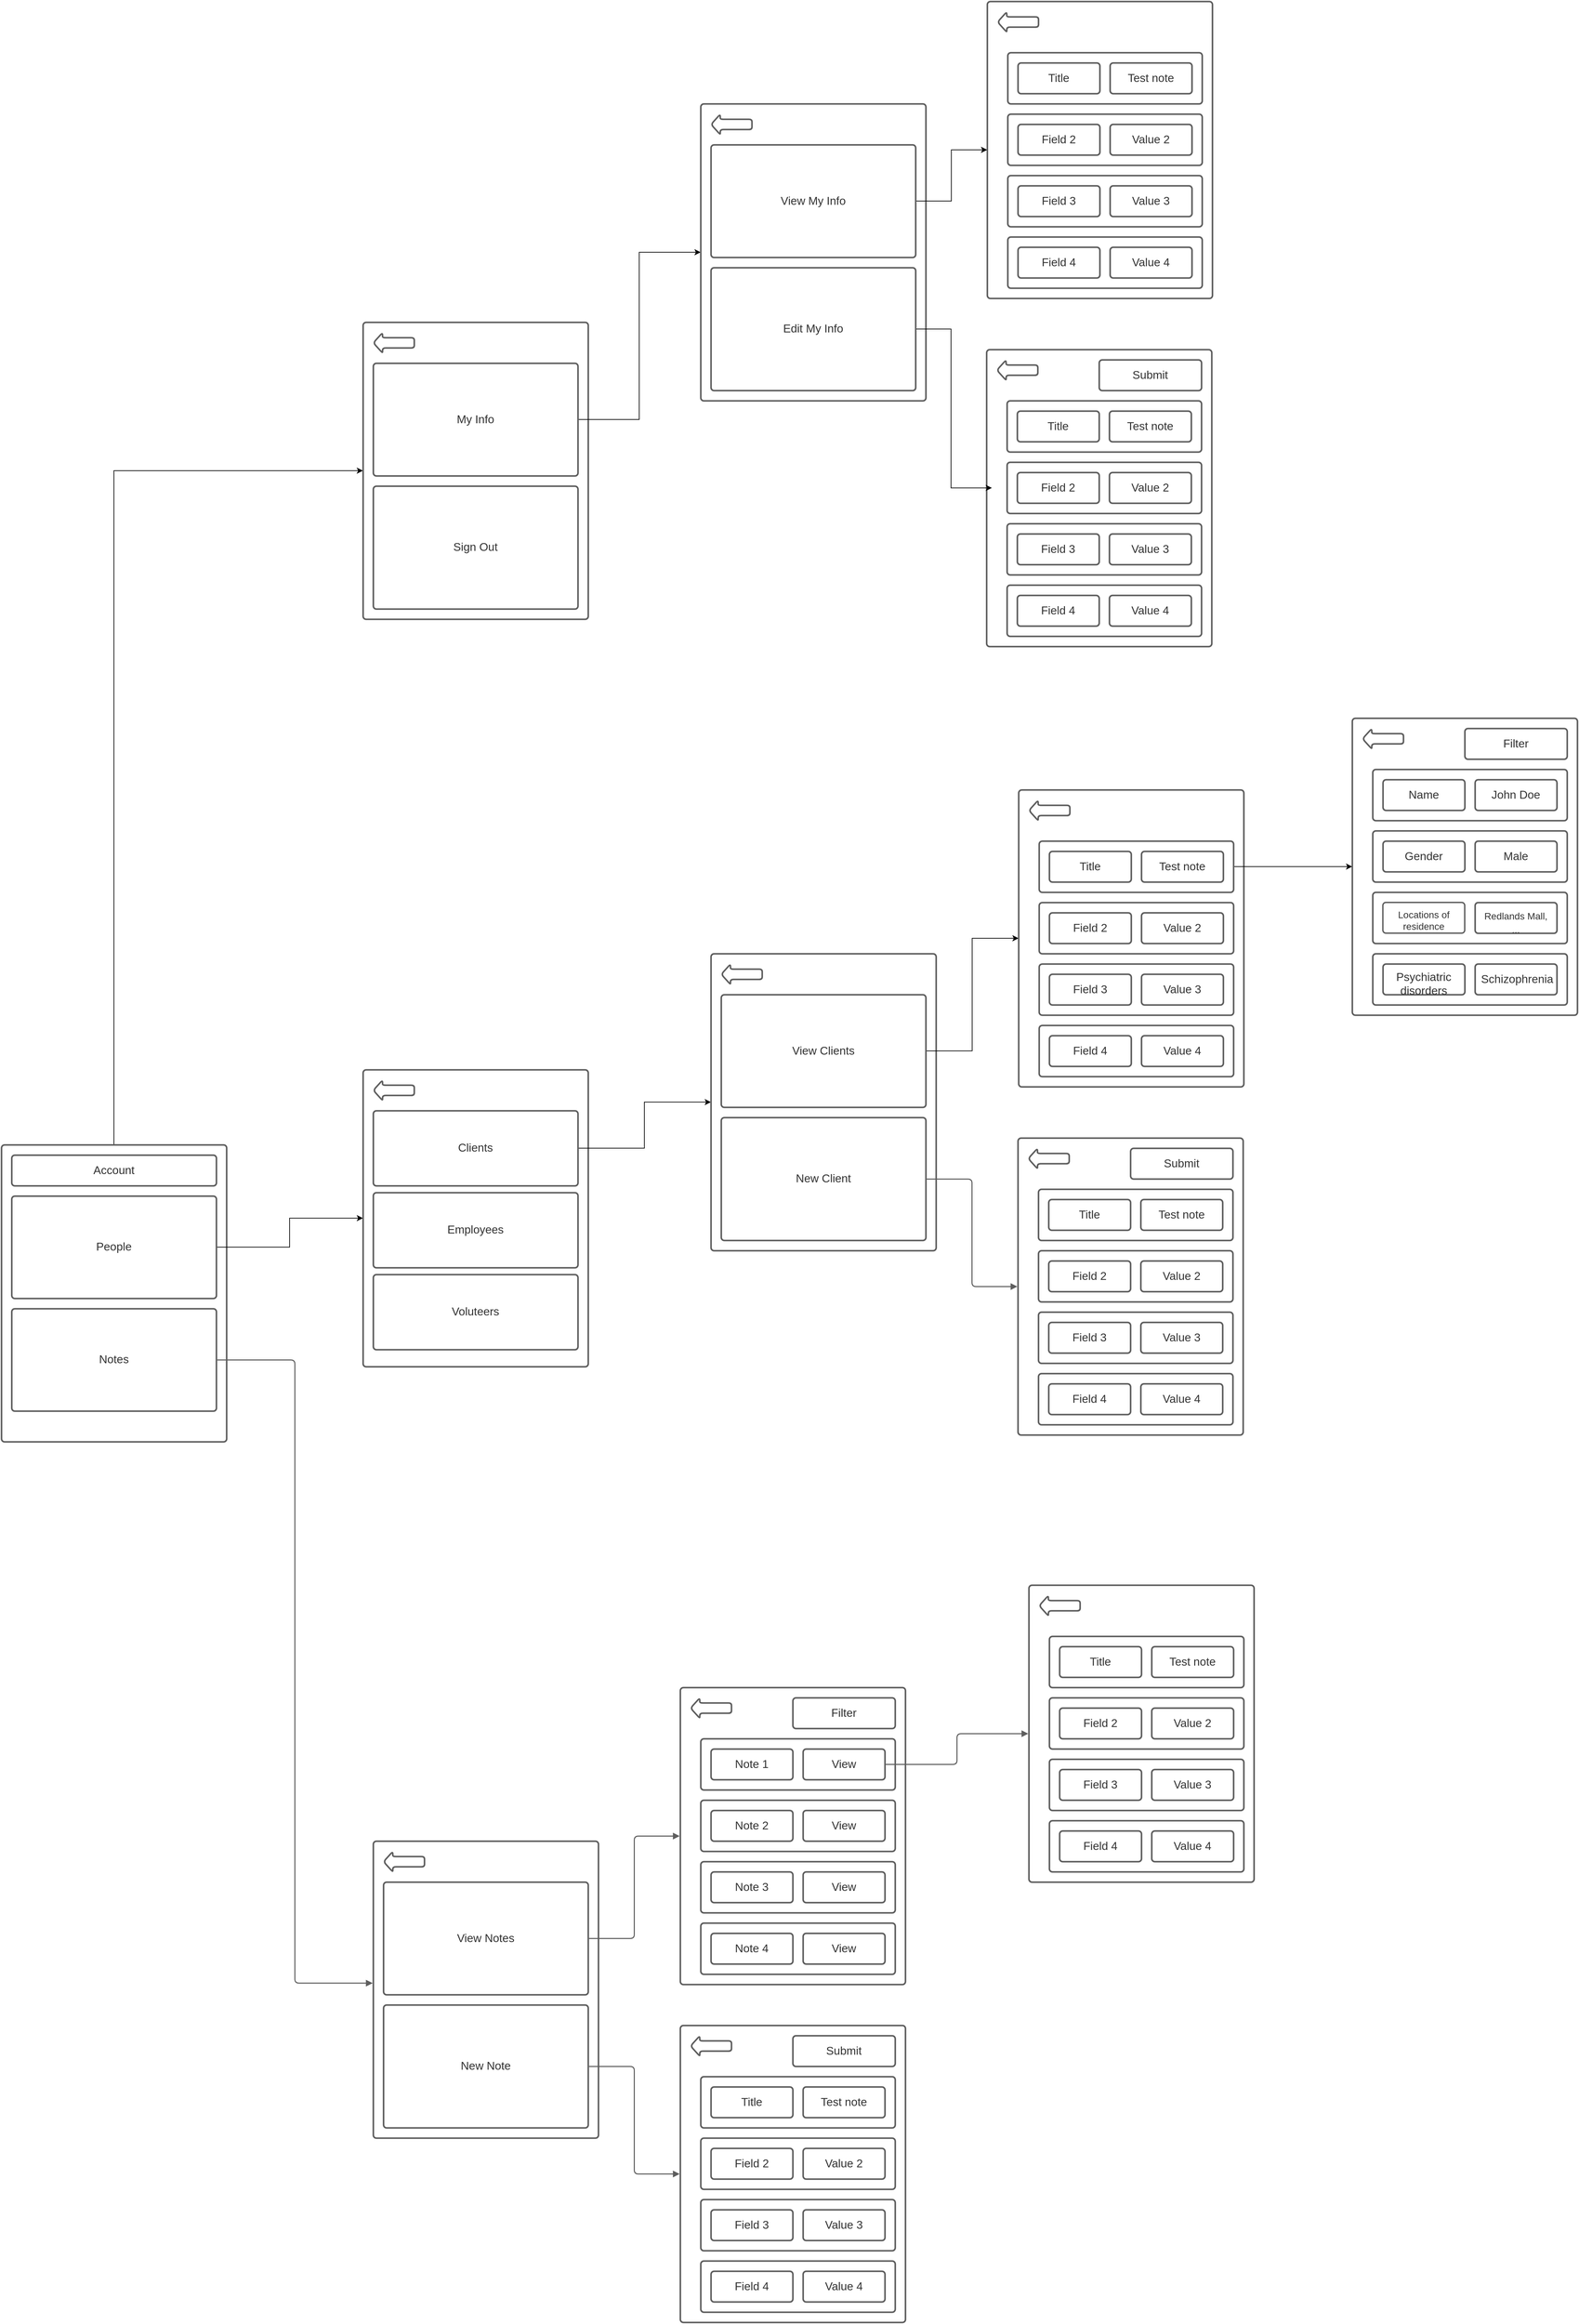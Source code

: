 <mxfile version="15.7.3" type="github">
  <diagram id="MhQ6MoPIf6YcYvvXalyq" name="guiLayout">
    <mxGraphModel dx="2603" dy="3733" grid="1" gridSize="10" guides="1" tooltips="1" connect="1" arrows="1" fold="1" page="1" pageScale="1" pageWidth="850" pageHeight="1100" math="0" shadow="0">
      <root>
        <mxCell id="0" />
        <mxCell id="1" parent="0" />
        <mxCell id="FEUUiq3USUO1p5YkliIN-247" style="edgeStyle=orthogonalEdgeStyle;rounded=0;orthogonalLoop=1;jettySize=auto;html=1;exitX=0.5;exitY=0;exitDx=0;exitDy=0;entryX=0;entryY=0.5;entryDx=0;entryDy=0;fontSize=14;" edge="1" parent="1" source="FEUUiq3USUO1p5YkliIN-1" target="FEUUiq3USUO1p5YkliIN-207">
          <mxGeometry relative="1" as="geometry" />
        </mxCell>
        <UserObject label="" lucidchartObjectId="CQIq_j-HFoTX" id="FEUUiq3USUO1p5YkliIN-1">
          <mxCell style="html=1;overflow=block;blockSpacing=1;whiteSpace=wrap;;whiteSpace=wrap;fontSize=13;spacing=3.8;strokeColor=#5e5e5e;strokeOpacity=100;rounded=1;absoluteArcSize=1;arcSize=9;strokeWidth=2.3;" vertex="1" parent="1">
            <mxGeometry x="150" y="45" width="330" height="435" as="geometry" />
          </mxCell>
        </UserObject>
        <UserObject label="Account" lucidchartObjectId="VQIqj8DL6Em9" id="FEUUiq3USUO1p5YkliIN-2">
          <mxCell style="html=1;overflow=block;blockSpacing=1;whiteSpace=wrap;;whiteSpace=wrap;fontSize=16.7;fontColor=#333333;spacing=9;strokeColor=#5e5e5e;strokeOpacity=100;rounded=1;absoluteArcSize=1;arcSize=9;strokeWidth=2.3;" vertex="1" parent="1">
            <mxGeometry x="165" y="60" width="300" height="45" as="geometry" />
          </mxCell>
        </UserObject>
        <mxCell id="FEUUiq3USUO1p5YkliIN-144" style="edgeStyle=orthogonalEdgeStyle;rounded=0;orthogonalLoop=1;jettySize=auto;html=1;exitX=1;exitY=0.5;exitDx=0;exitDy=0;entryX=0;entryY=0.5;entryDx=0;entryDy=0;" edge="1" parent="1" source="FEUUiq3USUO1p5YkliIN-3" target="FEUUiq3USUO1p5YkliIN-140">
          <mxGeometry relative="1" as="geometry" />
        </mxCell>
        <UserObject label="People" lucidchartObjectId="-QIqrhCdOPAu" id="FEUUiq3USUO1p5YkliIN-3">
          <mxCell style="html=1;overflow=block;blockSpacing=1;whiteSpace=wrap;;whiteSpace=wrap;fontSize=16.7;fontColor=#333333;spacing=9;strokeColor=#5e5e5e;strokeOpacity=100;rounded=1;absoluteArcSize=1;arcSize=9;strokeWidth=2.3;" vertex="1" parent="1">
            <mxGeometry x="165" y="120" width="300" height="150" as="geometry" />
          </mxCell>
        </UserObject>
        <UserObject label="Notes" lucidchartObjectId="eRIqOaFJ6sIR" id="FEUUiq3USUO1p5YkliIN-4">
          <mxCell style="html=1;overflow=block;blockSpacing=1;whiteSpace=wrap;;whiteSpace=wrap;fontSize=16.7;fontColor=#333333;spacing=9;strokeColor=#5e5e5e;strokeOpacity=100;rounded=1;absoluteArcSize=1;arcSize=9;strokeWidth=2.3;" vertex="1" parent="1">
            <mxGeometry x="165" y="285" width="300" height="150" as="geometry" />
          </mxCell>
        </UserObject>
        <UserObject label="" lucidchartObjectId="8RIq1ZBvP-~G" id="FEUUiq3USUO1p5YkliIN-5">
          <mxCell style="html=1;overflow=block;blockSpacing=1;whiteSpace=wrap;;whiteSpace=wrap;fontSize=13;spacing=3.8;strokeColor=#5e5e5e;strokeOpacity=100;rounded=1;absoluteArcSize=1;arcSize=9;strokeWidth=2.3;" vertex="1" parent="1">
            <mxGeometry x="695" y="1065" width="330" height="435" as="geometry" />
          </mxCell>
        </UserObject>
        <UserObject label="View Notes" lucidchartObjectId="cSIqgZA5jLlp" id="FEUUiq3USUO1p5YkliIN-6">
          <mxCell style="html=1;overflow=block;blockSpacing=1;whiteSpace=wrap;;whiteSpace=wrap;fontSize=16.7;fontColor=#333333;spacing=9;strokeColor=#5e5e5e;strokeOpacity=100;rounded=1;absoluteArcSize=1;arcSize=9;strokeWidth=2.3;" vertex="1" parent="1">
            <mxGeometry x="710" y="1125" width="300" height="165" as="geometry" />
          </mxCell>
        </UserObject>
        <UserObject label="New Note" lucidchartObjectId="hSIql9Fksf9N" id="FEUUiq3USUO1p5YkliIN-7">
          <mxCell style="html=1;overflow=block;blockSpacing=1;whiteSpace=wrap;;whiteSpace=wrap;fontSize=16.7;fontColor=#333333;spacing=9;strokeColor=#5e5e5e;strokeOpacity=100;rounded=1;absoluteArcSize=1;arcSize=9;strokeWidth=2.3;" vertex="1" parent="1">
            <mxGeometry x="710" y="1305" width="300" height="180" as="geometry" />
          </mxCell>
        </UserObject>
        <UserObject label="" lucidchartObjectId="ESIq_eZUDLwN" id="FEUUiq3USUO1p5YkliIN-8">
          <mxCell style="html=1;overflow=block;blockSpacing=1;whiteSpace=wrap;;whiteSpace=wrap;fontSize=13;spacing=3.8;strokeColor=#5e5e5e;strokeOpacity=100;rounded=1;absoluteArcSize=1;arcSize=9;strokeWidth=2.3;" vertex="1" parent="1">
            <mxGeometry x="1145" y="1335" width="330" height="435" as="geometry" />
          </mxCell>
        </UserObject>
        <UserObject label="" lucidchartObjectId="ESIqFr9YmMY0" id="FEUUiq3USUO1p5YkliIN-9">
          <mxCell style="html=1;overflow=block;blockSpacing=1;whiteSpace=wrap;;whiteSpace=wrap;fontSize=13;spacing=9;strokeColor=#5e5e5e;strokeOpacity=100;rounded=1;absoluteArcSize=1;arcSize=9;strokeWidth=2.3;" vertex="1" parent="1">
            <mxGeometry x="1175" y="1410" width="285" height="75" as="geometry" />
          </mxCell>
        </UserObject>
        <UserObject label="Title" lucidchartObjectId="8SIq4l0T7j84" id="FEUUiq3USUO1p5YkliIN-10">
          <mxCell style="html=1;overflow=block;blockSpacing=1;whiteSpace=wrap;;whiteSpace=wrap;fontSize=16.7;fontColor=#333333;spacing=9;strokeColor=#5e5e5e;strokeOpacity=100;rounded=1;absoluteArcSize=1;arcSize=9;strokeWidth=2.3;" vertex="1" parent="1">
            <mxGeometry x="1190" y="1425" width="120" height="45" as="geometry" />
          </mxCell>
        </UserObject>
        <UserObject label="Test note" lucidchartObjectId="tTIqfgRsAI3f" id="FEUUiq3USUO1p5YkliIN-11">
          <mxCell style="html=1;overflow=block;blockSpacing=1;whiteSpace=wrap;;whiteSpace=wrap;fontSize=16.7;fontColor=#333333;spacing=9;strokeColor=#5e5e5e;strokeOpacity=100;rounded=1;absoluteArcSize=1;arcSize=9;strokeWidth=2.3;" vertex="1" parent="1">
            <mxGeometry x="1325" y="1425" width="120" height="45" as="geometry" />
          </mxCell>
        </UserObject>
        <UserObject label="" lucidchartObjectId="ETIqiWUAqCY5" id="FEUUiq3USUO1p5YkliIN-12">
          <mxCell style="html=1;overflow=block;blockSpacing=1;whiteSpace=wrap;;whiteSpace=wrap;fontSize=13;spacing=9;strokeColor=#5e5e5e;strokeOpacity=100;rounded=1;absoluteArcSize=1;arcSize=9;strokeWidth=2.3;" vertex="1" parent="1">
            <mxGeometry x="1175" y="1500" width="285" height="75" as="geometry" />
          </mxCell>
        </UserObject>
        <UserObject label="Field 2" lucidchartObjectId="ETIqhFL-e.r7" id="FEUUiq3USUO1p5YkliIN-13">
          <mxCell style="html=1;overflow=block;blockSpacing=1;whiteSpace=wrap;;whiteSpace=wrap;fontSize=16.7;fontColor=#333333;spacing=9;strokeColor=#5e5e5e;strokeOpacity=100;rounded=1;absoluteArcSize=1;arcSize=9;strokeWidth=2.3;" vertex="1" parent="1">
            <mxGeometry x="1190" y="1515" width="120" height="45" as="geometry" />
          </mxCell>
        </UserObject>
        <UserObject label="Value 2" lucidchartObjectId="ETIq~WkDuuwT" id="FEUUiq3USUO1p5YkliIN-14">
          <mxCell style="html=1;overflow=block;blockSpacing=1;whiteSpace=wrap;;whiteSpace=wrap;fontSize=16.7;fontColor=#333333;spacing=9;strokeColor=#5e5e5e;strokeOpacity=100;rounded=1;absoluteArcSize=1;arcSize=9;strokeWidth=2.3;" vertex="1" parent="1">
            <mxGeometry x="1325" y="1515" width="120" height="45" as="geometry" />
          </mxCell>
        </UserObject>
        <UserObject label="" lucidchartObjectId="ITIqLfx8_5xD" id="FEUUiq3USUO1p5YkliIN-15">
          <mxCell style="html=1;overflow=block;blockSpacing=1;whiteSpace=wrap;;whiteSpace=wrap;fontSize=13;spacing=9;strokeColor=#5e5e5e;strokeOpacity=100;rounded=1;absoluteArcSize=1;arcSize=9;strokeWidth=2.3;" vertex="1" parent="1">
            <mxGeometry x="1175" y="1590" width="285" height="75" as="geometry" />
          </mxCell>
        </UserObject>
        <UserObject label="Field 3" lucidchartObjectId="ITIq5LJrwGgR" id="FEUUiq3USUO1p5YkliIN-16">
          <mxCell style="html=1;overflow=block;blockSpacing=1;whiteSpace=wrap;;whiteSpace=wrap;fontSize=16.7;fontColor=#333333;spacing=9;strokeColor=#5e5e5e;strokeOpacity=100;rounded=1;absoluteArcSize=1;arcSize=9;strokeWidth=2.3;" vertex="1" parent="1">
            <mxGeometry x="1190" y="1605" width="120" height="45" as="geometry" />
          </mxCell>
        </UserObject>
        <UserObject label="Value 3" lucidchartObjectId="ITIq6kOWOqnD" id="FEUUiq3USUO1p5YkliIN-17">
          <mxCell style="html=1;overflow=block;blockSpacing=1;whiteSpace=wrap;;whiteSpace=wrap;fontSize=16.7;fontColor=#333333;spacing=9;strokeColor=#5e5e5e;strokeOpacity=100;rounded=1;absoluteArcSize=1;arcSize=9;strokeWidth=2.3;" vertex="1" parent="1">
            <mxGeometry x="1325" y="1605" width="120" height="45" as="geometry" />
          </mxCell>
        </UserObject>
        <UserObject label="" lucidchartObjectId="8TIqcVxO-mso" id="FEUUiq3USUO1p5YkliIN-18">
          <mxCell style="html=1;overflow=block;blockSpacing=1;whiteSpace=wrap;;whiteSpace=wrap;fontSize=13;spacing=9;strokeColor=#5e5e5e;strokeOpacity=100;rounded=1;absoluteArcSize=1;arcSize=9;strokeWidth=2.3;" vertex="1" parent="1">
            <mxGeometry x="1175" y="1680" width="285" height="75" as="geometry" />
          </mxCell>
        </UserObject>
        <UserObject label="Field 4" lucidchartObjectId="8TIqC6iCCslU" id="FEUUiq3USUO1p5YkliIN-19">
          <mxCell style="html=1;overflow=block;blockSpacing=1;whiteSpace=wrap;;whiteSpace=wrap;fontSize=16.7;fontColor=#333333;spacing=9;strokeColor=#5e5e5e;strokeOpacity=100;rounded=1;absoluteArcSize=1;arcSize=9;strokeWidth=2.3;" vertex="1" parent="1">
            <mxGeometry x="1190" y="1695" width="120" height="45" as="geometry" />
          </mxCell>
        </UserObject>
        <UserObject label="Value 4" lucidchartObjectId="8TIqFEs-h4l7" id="FEUUiq3USUO1p5YkliIN-20">
          <mxCell style="html=1;overflow=block;blockSpacing=1;whiteSpace=wrap;;whiteSpace=wrap;fontSize=16.7;fontColor=#333333;spacing=9;strokeColor=#5e5e5e;strokeOpacity=100;rounded=1;absoluteArcSize=1;arcSize=9;strokeWidth=2.3;" vertex="1" parent="1">
            <mxGeometry x="1325" y="1695" width="120" height="45" as="geometry" />
          </mxCell>
        </UserObject>
        <mxCell id="FEUUiq3USUO1p5YkliIN-21" value="" style="shape=singleArrow;arrowWidth=0.5;arrowSize=0.225;whiteSpace=wrap;fontSize=13;spacing=3.8;strokeColor=#5e5e5e;strokeOpacity=100;rounded=1;absoluteArcSize=1;arcSize=9;rotation=180;strokeWidth=2.3;html=1;" vertex="1" parent="1">
          <mxGeometry x="710" y="1080" width="60" height="30" as="geometry" />
        </mxCell>
        <mxCell id="FEUUiq3USUO1p5YkliIN-22" value="" style="shape=singleArrow;arrowWidth=0.5;arrowSize=0.225;whiteSpace=wrap;fontSize=13;spacing=3.8;strokeColor=#5e5e5e;strokeOpacity=100;rounded=1;absoluteArcSize=1;arcSize=9;rotation=180;strokeWidth=2.3;html=1;" vertex="1" parent="1">
          <mxGeometry x="1160" y="1350" width="60" height="30" as="geometry" />
        </mxCell>
        <UserObject label="Submit" lucidchartObjectId="SWIqaM8mSJSL" id="FEUUiq3USUO1p5YkliIN-23">
          <mxCell style="html=1;overflow=block;blockSpacing=1;whiteSpace=wrap;;whiteSpace=wrap;fontSize=16.7;fontColor=#333333;spacing=9;strokeColor=#5e5e5e;strokeOpacity=100;rounded=1;absoluteArcSize=1;arcSize=9;strokeWidth=2.3;" vertex="1" parent="1">
            <mxGeometry x="1310" y="1350" width="150" height="45" as="geometry" />
          </mxCell>
        </UserObject>
        <UserObject label="" lucidchartObjectId="JYIqImSIxyel" id="FEUUiq3USUO1p5YkliIN-24">
          <mxCell style="html=1;overflow=block;blockSpacing=1;whiteSpace=wrap;;whiteSpace=wrap;fontSize=13;spacing=3.8;strokeColor=#5e5e5e;strokeOpacity=100;rounded=1;absoluteArcSize=1;arcSize=9;strokeWidth=2.3;" vertex="1" parent="1">
            <mxGeometry x="1145" y="840" width="330" height="435" as="geometry" />
          </mxCell>
        </UserObject>
        <UserObject label="" lucidchartObjectId="JYIqmsGyTYTR" id="FEUUiq3USUO1p5YkliIN-25">
          <mxCell style="html=1;overflow=block;blockSpacing=1;whiteSpace=wrap;;whiteSpace=wrap;fontSize=13;spacing=9;strokeColor=#5e5e5e;strokeOpacity=100;rounded=1;absoluteArcSize=1;arcSize=9;strokeWidth=2.3;" vertex="1" parent="1">
            <mxGeometry x="1175" y="915" width="285" height="75" as="geometry" />
          </mxCell>
        </UserObject>
        <UserObject label="Note 1" lucidchartObjectId="JYIq-rKO5udx" id="FEUUiq3USUO1p5YkliIN-26">
          <mxCell style="html=1;overflow=block;blockSpacing=1;whiteSpace=wrap;;whiteSpace=wrap;fontSize=16.7;fontColor=#333333;spacing=9;strokeColor=#5e5e5e;strokeOpacity=100;rounded=1;absoluteArcSize=1;arcSize=9;strokeWidth=2.3;" vertex="1" parent="1">
            <mxGeometry x="1190" y="930" width="120" height="45" as="geometry" />
          </mxCell>
        </UserObject>
        <UserObject label="View" lucidchartObjectId="JYIq1clX5wpW" id="FEUUiq3USUO1p5YkliIN-27">
          <mxCell style="html=1;overflow=block;blockSpacing=1;whiteSpace=wrap;;whiteSpace=wrap;fontSize=16.7;fontColor=#333333;spacing=9;strokeColor=#5e5e5e;strokeOpacity=100;rounded=1;absoluteArcSize=1;arcSize=9;strokeWidth=2.3;" vertex="1" parent="1">
            <mxGeometry x="1325" y="930" width="120" height="45" as="geometry" />
          </mxCell>
        </UserObject>
        <UserObject label="" lucidchartObjectId="JYIqQUZs7ALy" id="FEUUiq3USUO1p5YkliIN-28">
          <mxCell style="html=1;overflow=block;blockSpacing=1;whiteSpace=wrap;;whiteSpace=wrap;fontSize=13;spacing=9;strokeColor=#5e5e5e;strokeOpacity=100;rounded=1;absoluteArcSize=1;arcSize=9;strokeWidth=2.3;" vertex="1" parent="1">
            <mxGeometry x="1175" y="1005" width="285" height="75" as="geometry" />
          </mxCell>
        </UserObject>
        <UserObject label="Note 2" lucidchartObjectId="JYIqrLPb~m38" id="FEUUiq3USUO1p5YkliIN-29">
          <mxCell style="html=1;overflow=block;blockSpacing=1;whiteSpace=wrap;;whiteSpace=wrap;fontSize=16.7;fontColor=#333333;spacing=9;strokeColor=#5e5e5e;strokeOpacity=100;rounded=1;absoluteArcSize=1;arcSize=9;strokeWidth=2.3;" vertex="1" parent="1">
            <mxGeometry x="1190" y="1020" width="120" height="45" as="geometry" />
          </mxCell>
        </UserObject>
        <UserObject label="View" lucidchartObjectId="JYIqg7qXGhC_" id="FEUUiq3USUO1p5YkliIN-30">
          <mxCell style="html=1;overflow=block;blockSpacing=1;whiteSpace=wrap;;whiteSpace=wrap;fontSize=16.7;fontColor=#333333;spacing=9;strokeColor=#5e5e5e;strokeOpacity=100;rounded=1;absoluteArcSize=1;arcSize=9;strokeWidth=2.3;" vertex="1" parent="1">
            <mxGeometry x="1325" y="1020" width="120" height="45" as="geometry" />
          </mxCell>
        </UserObject>
        <UserObject label="" lucidchartObjectId="JYIqgXZHd~-3" id="FEUUiq3USUO1p5YkliIN-31">
          <mxCell style="html=1;overflow=block;blockSpacing=1;whiteSpace=wrap;;whiteSpace=wrap;fontSize=13;spacing=9;strokeColor=#5e5e5e;strokeOpacity=100;rounded=1;absoluteArcSize=1;arcSize=9;strokeWidth=2.3;" vertex="1" parent="1">
            <mxGeometry x="1175" y="1095" width="285" height="75" as="geometry" />
          </mxCell>
        </UserObject>
        <UserObject label="Note 3" lucidchartObjectId="JYIq63LU4q4L" id="FEUUiq3USUO1p5YkliIN-32">
          <mxCell style="html=1;overflow=block;blockSpacing=1;whiteSpace=wrap;;whiteSpace=wrap;fontSize=16.7;fontColor=#333333;spacing=9;strokeColor=#5e5e5e;strokeOpacity=100;rounded=1;absoluteArcSize=1;arcSize=9;strokeWidth=2.3;" vertex="1" parent="1">
            <mxGeometry x="1190" y="1110" width="120" height="45" as="geometry" />
          </mxCell>
        </UserObject>
        <UserObject label="View" lucidchartObjectId="JYIqBV~_6mQu" id="FEUUiq3USUO1p5YkliIN-33">
          <mxCell style="html=1;overflow=block;blockSpacing=1;whiteSpace=wrap;;whiteSpace=wrap;fontSize=16.7;fontColor=#333333;spacing=9;strokeColor=#5e5e5e;strokeOpacity=100;rounded=1;absoluteArcSize=1;arcSize=9;strokeWidth=2.3;" vertex="1" parent="1">
            <mxGeometry x="1325" y="1110" width="120" height="45" as="geometry" />
          </mxCell>
        </UserObject>
        <UserObject label="" lucidchartObjectId="JYIqWBAA1-ck" id="FEUUiq3USUO1p5YkliIN-34">
          <mxCell style="html=1;overflow=block;blockSpacing=1;whiteSpace=wrap;;whiteSpace=wrap;fontSize=13;spacing=9;strokeColor=#5e5e5e;strokeOpacity=100;rounded=1;absoluteArcSize=1;arcSize=9;strokeWidth=2.3;" vertex="1" parent="1">
            <mxGeometry x="1175" y="1185" width="285" height="75" as="geometry" />
          </mxCell>
        </UserObject>
        <UserObject label="Note 4" lucidchartObjectId="JYIqxw.okeaf" id="FEUUiq3USUO1p5YkliIN-35">
          <mxCell style="html=1;overflow=block;blockSpacing=1;whiteSpace=wrap;;whiteSpace=wrap;fontSize=16.7;fontColor=#333333;spacing=9;strokeColor=#5e5e5e;strokeOpacity=100;rounded=1;absoluteArcSize=1;arcSize=9;strokeWidth=2.3;" vertex="1" parent="1">
            <mxGeometry x="1190" y="1200" width="120" height="45" as="geometry" />
          </mxCell>
        </UserObject>
        <UserObject label="View" lucidchartObjectId="JYIq4gRYHf0a" id="FEUUiq3USUO1p5YkliIN-36">
          <mxCell style="html=1;overflow=block;blockSpacing=1;whiteSpace=wrap;;whiteSpace=wrap;fontSize=16.7;fontColor=#333333;spacing=9;strokeColor=#5e5e5e;strokeOpacity=100;rounded=1;absoluteArcSize=1;arcSize=9;strokeWidth=2.3;" vertex="1" parent="1">
            <mxGeometry x="1325" y="1200" width="120" height="45" as="geometry" />
          </mxCell>
        </UserObject>
        <mxCell id="FEUUiq3USUO1p5YkliIN-37" value="" style="shape=singleArrow;arrowWidth=0.5;arrowSize=0.225;whiteSpace=wrap;fontSize=13;spacing=3.8;strokeColor=#5e5e5e;strokeOpacity=100;rounded=1;absoluteArcSize=1;arcSize=9;rotation=180;strokeWidth=2.3;html=1;" vertex="1" parent="1">
          <mxGeometry x="1160" y="855" width="60" height="30" as="geometry" />
        </mxCell>
        <UserObject label="Filter" lucidchartObjectId="JYIqrRlLzmnx" id="FEUUiq3USUO1p5YkliIN-38">
          <mxCell style="html=1;overflow=block;blockSpacing=1;whiteSpace=wrap;;whiteSpace=wrap;fontSize=16.7;fontColor=#333333;spacing=9;strokeColor=#5e5e5e;strokeOpacity=100;rounded=1;absoluteArcSize=1;arcSize=9;strokeWidth=2.3;" vertex="1" parent="1">
            <mxGeometry x="1310" y="855" width="150" height="45" as="geometry" />
          </mxCell>
        </UserObject>
        <UserObject label="" lucidchartObjectId="H0Iqizq-gxlO" id="FEUUiq3USUO1p5YkliIN-39">
          <mxCell style="html=1;jettySize=18;whiteSpace=wrap;fontSize=13;strokeColor=#5E5E5E;strokeWidth=1.5;rounded=1;arcSize=12;edgeStyle=orthogonalEdgeStyle;startArrow=none;;endArrow=block;endFill=1;;exitX=1.004;exitY=0.5;exitPerimeter=0;entryX=-0.003;entryY=0.478;entryPerimeter=0;" edge="1" parent="1" source="FEUUiq3USUO1p5YkliIN-4" target="FEUUiq3USUO1p5YkliIN-5">
            <mxGeometry width="100" height="100" relative="1" as="geometry">
              <Array as="points" />
            </mxGeometry>
          </mxCell>
        </UserObject>
        <UserObject label="" lucidchartObjectId="L0IqKNF~5mgh" id="FEUUiq3USUO1p5YkliIN-40">
          <mxCell style="html=1;jettySize=18;whiteSpace=wrap;fontSize=13;strokeColor=#5E5E5E;strokeWidth=1.5;rounded=1;arcSize=12;edgeStyle=orthogonalEdgeStyle;startArrow=none;;endArrow=block;endFill=1;;exitX=1.004;exitY=0.5;exitPerimeter=0;entryX=-0.003;entryY=0.5;entryPerimeter=0;" edge="1" parent="1" source="FEUUiq3USUO1p5YkliIN-6" target="FEUUiq3USUO1p5YkliIN-24">
            <mxGeometry width="100" height="100" relative="1" as="geometry">
              <Array as="points" />
            </mxGeometry>
          </mxCell>
        </UserObject>
        <UserObject label="" lucidchartObjectId="P0Iq2~FqOxFh" id="FEUUiq3USUO1p5YkliIN-41">
          <mxCell style="html=1;jettySize=18;whiteSpace=wrap;fontSize=13;strokeColor=#5E5E5E;strokeWidth=1.5;rounded=1;arcSize=12;edgeStyle=orthogonalEdgeStyle;startArrow=none;;endArrow=block;endFill=1;;exitX=1.004;exitY=0.5;exitPerimeter=0;entryX=-0.003;entryY=0.5;entryPerimeter=0;" edge="1" parent="1" source="FEUUiq3USUO1p5YkliIN-7" target="FEUUiq3USUO1p5YkliIN-8">
            <mxGeometry width="100" height="100" relative="1" as="geometry">
              <Array as="points" />
            </mxGeometry>
          </mxCell>
        </UserObject>
        <UserObject label="" lucidchartObjectId="I2IqFRbsAXoO" id="FEUUiq3USUO1p5YkliIN-42">
          <mxCell style="html=1;jettySize=18;whiteSpace=wrap;fontSize=13;strokeColor=#5E5E5E;strokeWidth=1.5;rounded=1;arcSize=12;edgeStyle=orthogonalEdgeStyle;startArrow=none;;endArrow=block;endFill=1;;exitX=1.009;exitY=0.5;exitPerimeter=0;entryX=-0.003;entryY=0.5;entryPerimeter=0;" edge="1" parent="1" source="FEUUiq3USUO1p5YkliIN-27" target="FEUUiq3USUO1p5YkliIN-43">
            <mxGeometry width="100" height="100" relative="1" as="geometry">
              <Array as="points" />
            </mxGeometry>
          </mxCell>
        </UserObject>
        <UserObject label="" lucidchartObjectId="e3Iq8I_mUfGt" id="FEUUiq3USUO1p5YkliIN-43">
          <mxCell style="html=1;overflow=block;blockSpacing=1;whiteSpace=wrap;;whiteSpace=wrap;fontSize=13;spacing=3.8;strokeColor=#5e5e5e;strokeOpacity=100;rounded=1;absoluteArcSize=1;arcSize=9;strokeWidth=2.3;" vertex="1" parent="1">
            <mxGeometry x="1656" y="690" width="330" height="435" as="geometry" />
          </mxCell>
        </UserObject>
        <UserObject label="" lucidchartObjectId="e3IqJPeS-deE" id="FEUUiq3USUO1p5YkliIN-44">
          <mxCell style="html=1;overflow=block;blockSpacing=1;whiteSpace=wrap;;whiteSpace=wrap;fontSize=13;spacing=9;strokeColor=#5e5e5e;strokeOpacity=100;rounded=1;absoluteArcSize=1;arcSize=9;strokeWidth=2.3;" vertex="1" parent="1">
            <mxGeometry x="1686" y="765" width="285" height="75" as="geometry" />
          </mxCell>
        </UserObject>
        <UserObject label="Title" lucidchartObjectId="e3Iqku~zvZEh" id="FEUUiq3USUO1p5YkliIN-45">
          <mxCell style="html=1;overflow=block;blockSpacing=1;whiteSpace=wrap;;whiteSpace=wrap;fontSize=16.7;fontColor=#333333;spacing=9;strokeColor=#5e5e5e;strokeOpacity=100;rounded=1;absoluteArcSize=1;arcSize=9;strokeWidth=2.3;" vertex="1" parent="1">
            <mxGeometry x="1701" y="780" width="120" height="45" as="geometry" />
          </mxCell>
        </UserObject>
        <UserObject label="Test note" lucidchartObjectId="e3IqkLCIElOL" id="FEUUiq3USUO1p5YkliIN-46">
          <mxCell style="html=1;overflow=block;blockSpacing=1;whiteSpace=wrap;;whiteSpace=wrap;fontSize=16.7;fontColor=#333333;spacing=9;strokeColor=#5e5e5e;strokeOpacity=100;rounded=1;absoluteArcSize=1;arcSize=9;strokeWidth=2.3;" vertex="1" parent="1">
            <mxGeometry x="1836" y="780" width="120" height="45" as="geometry" />
          </mxCell>
        </UserObject>
        <UserObject label="" lucidchartObjectId="e3Iq-X9TQTS." id="FEUUiq3USUO1p5YkliIN-47">
          <mxCell style="html=1;overflow=block;blockSpacing=1;whiteSpace=wrap;;whiteSpace=wrap;fontSize=13;spacing=9;strokeColor=#5e5e5e;strokeOpacity=100;rounded=1;absoluteArcSize=1;arcSize=9;strokeWidth=2.3;" vertex="1" parent="1">
            <mxGeometry x="1686" y="855" width="285" height="75" as="geometry" />
          </mxCell>
        </UserObject>
        <UserObject label="Field 2" lucidchartObjectId="e3Iq2TEdJb28" id="FEUUiq3USUO1p5YkliIN-48">
          <mxCell style="html=1;overflow=block;blockSpacing=1;whiteSpace=wrap;;whiteSpace=wrap;fontSize=16.7;fontColor=#333333;spacing=9;strokeColor=#5e5e5e;strokeOpacity=100;rounded=1;absoluteArcSize=1;arcSize=9;strokeWidth=2.3;" vertex="1" parent="1">
            <mxGeometry x="1701" y="870" width="120" height="45" as="geometry" />
          </mxCell>
        </UserObject>
        <UserObject label="Value 2" lucidchartObjectId="e3IqHP9_b.FM" id="FEUUiq3USUO1p5YkliIN-49">
          <mxCell style="html=1;overflow=block;blockSpacing=1;whiteSpace=wrap;;whiteSpace=wrap;fontSize=16.7;fontColor=#333333;spacing=9;strokeColor=#5e5e5e;strokeOpacity=100;rounded=1;absoluteArcSize=1;arcSize=9;strokeWidth=2.3;" vertex="1" parent="1">
            <mxGeometry x="1836" y="870" width="120" height="45" as="geometry" />
          </mxCell>
        </UserObject>
        <UserObject label="" lucidchartObjectId="e3IqvEsaxpAm" id="FEUUiq3USUO1p5YkliIN-50">
          <mxCell style="html=1;overflow=block;blockSpacing=1;whiteSpace=wrap;;whiteSpace=wrap;fontSize=13;spacing=9;strokeColor=#5e5e5e;strokeOpacity=100;rounded=1;absoluteArcSize=1;arcSize=9;strokeWidth=2.3;" vertex="1" parent="1">
            <mxGeometry x="1686" y="945" width="285" height="75" as="geometry" />
          </mxCell>
        </UserObject>
        <UserObject label="Field 3" lucidchartObjectId="e3IqMT8-9cf5" id="FEUUiq3USUO1p5YkliIN-51">
          <mxCell style="html=1;overflow=block;blockSpacing=1;whiteSpace=wrap;;whiteSpace=wrap;fontSize=16.7;fontColor=#333333;spacing=9;strokeColor=#5e5e5e;strokeOpacity=100;rounded=1;absoluteArcSize=1;arcSize=9;strokeWidth=2.3;" vertex="1" parent="1">
            <mxGeometry x="1701" y="960" width="120" height="45" as="geometry" />
          </mxCell>
        </UserObject>
        <UserObject label="Value 3" lucidchartObjectId="e3Iqp-~qEavo" id="FEUUiq3USUO1p5YkliIN-52">
          <mxCell style="html=1;overflow=block;blockSpacing=1;whiteSpace=wrap;;whiteSpace=wrap;fontSize=16.7;fontColor=#333333;spacing=9;strokeColor=#5e5e5e;strokeOpacity=100;rounded=1;absoluteArcSize=1;arcSize=9;strokeWidth=2.3;" vertex="1" parent="1">
            <mxGeometry x="1836" y="960" width="120" height="45" as="geometry" />
          </mxCell>
        </UserObject>
        <UserObject label="" lucidchartObjectId="e3Iq-xhDcQ62" id="FEUUiq3USUO1p5YkliIN-53">
          <mxCell style="html=1;overflow=block;blockSpacing=1;whiteSpace=wrap;;whiteSpace=wrap;fontSize=13;spacing=9;strokeColor=#5e5e5e;strokeOpacity=100;rounded=1;absoluteArcSize=1;arcSize=9;strokeWidth=2.3;" vertex="1" parent="1">
            <mxGeometry x="1686" y="1035" width="285" height="75" as="geometry" />
          </mxCell>
        </UserObject>
        <UserObject label="Field 4" lucidchartObjectId="e3Iqs8mC.Bks" id="FEUUiq3USUO1p5YkliIN-54">
          <mxCell style="html=1;overflow=block;blockSpacing=1;whiteSpace=wrap;;whiteSpace=wrap;fontSize=16.7;fontColor=#333333;spacing=9;strokeColor=#5e5e5e;strokeOpacity=100;rounded=1;absoluteArcSize=1;arcSize=9;strokeWidth=2.3;" vertex="1" parent="1">
            <mxGeometry x="1701" y="1050" width="120" height="45" as="geometry" />
          </mxCell>
        </UserObject>
        <UserObject label="Value 4" lucidchartObjectId="e3Iqq5lsQZ12" id="FEUUiq3USUO1p5YkliIN-55">
          <mxCell style="html=1;overflow=block;blockSpacing=1;whiteSpace=wrap;;whiteSpace=wrap;fontSize=16.7;fontColor=#333333;spacing=9;strokeColor=#5e5e5e;strokeOpacity=100;rounded=1;absoluteArcSize=1;arcSize=9;strokeWidth=2.3;" vertex="1" parent="1">
            <mxGeometry x="1836" y="1050" width="120" height="45" as="geometry" />
          </mxCell>
        </UserObject>
        <mxCell id="FEUUiq3USUO1p5YkliIN-56" value="" style="shape=singleArrow;arrowWidth=0.5;arrowSize=0.225;whiteSpace=wrap;fontSize=13;spacing=3.8;strokeColor=#5e5e5e;strokeOpacity=100;rounded=1;absoluteArcSize=1;arcSize=9;rotation=180;strokeWidth=2.3;html=1;" vertex="1" parent="1">
          <mxGeometry x="1671" y="705" width="60" height="30" as="geometry" />
        </mxCell>
        <UserObject label="" lucidchartObjectId="8RIq1ZBvP-~G" id="FEUUiq3USUO1p5YkliIN-140">
          <mxCell style="html=1;overflow=block;blockSpacing=1;whiteSpace=wrap;;whiteSpace=wrap;fontSize=13;spacing=3.8;strokeColor=#5e5e5e;strokeOpacity=100;rounded=1;absoluteArcSize=1;arcSize=9;strokeWidth=2.3;" vertex="1" parent="1">
            <mxGeometry x="680" y="-65" width="330" height="435" as="geometry" />
          </mxCell>
        </UserObject>
        <mxCell id="FEUUiq3USUO1p5YkliIN-198" style="edgeStyle=orthogonalEdgeStyle;rounded=0;orthogonalLoop=1;jettySize=auto;html=1;exitX=1;exitY=0.5;exitDx=0;exitDy=0;entryX=0;entryY=0.5;entryDx=0;entryDy=0;" edge="1" parent="1" source="FEUUiq3USUO1p5YkliIN-141" target="FEUUiq3USUO1p5YkliIN-147">
          <mxGeometry relative="1" as="geometry" />
        </mxCell>
        <UserObject label="Clients" lucidchartObjectId="cSIqgZA5jLlp" id="FEUUiq3USUO1p5YkliIN-141">
          <mxCell style="html=1;overflow=block;blockSpacing=1;whiteSpace=wrap;;whiteSpace=wrap;fontSize=16.7;fontColor=#333333;spacing=9;strokeColor=#5e5e5e;strokeOpacity=100;rounded=1;absoluteArcSize=1;arcSize=9;strokeWidth=2.3;" vertex="1" parent="1">
            <mxGeometry x="695" y="-5" width="300" height="110" as="geometry" />
          </mxCell>
        </UserObject>
        <mxCell id="FEUUiq3USUO1p5YkliIN-143" value="" style="shape=singleArrow;arrowWidth=0.5;arrowSize=0.225;whiteSpace=wrap;fontSize=13;spacing=3.8;strokeColor=#5e5e5e;strokeOpacity=100;rounded=1;absoluteArcSize=1;arcSize=9;rotation=180;strokeWidth=2.3;html=1;" vertex="1" parent="1">
          <mxGeometry x="695" y="-50" width="60" height="30" as="geometry" />
        </mxCell>
        <UserObject label="Employees" lucidchartObjectId="cSIqgZA5jLlp" id="FEUUiq3USUO1p5YkliIN-145">
          <mxCell style="html=1;overflow=block;blockSpacing=1;whiteSpace=wrap;;whiteSpace=wrap;fontSize=16.7;fontColor=#333333;spacing=9;strokeColor=#5e5e5e;strokeOpacity=100;rounded=1;absoluteArcSize=1;arcSize=9;strokeWidth=2.3;" vertex="1" parent="1">
            <mxGeometry x="695" y="115" width="300" height="110" as="geometry" />
          </mxCell>
        </UserObject>
        <UserObject label="Voluteers" lucidchartObjectId="cSIqgZA5jLlp" id="FEUUiq3USUO1p5YkliIN-146">
          <mxCell style="html=1;overflow=block;blockSpacing=1;whiteSpace=wrap;;whiteSpace=wrap;fontSize=16.7;fontColor=#333333;spacing=9;strokeColor=#5e5e5e;strokeOpacity=100;rounded=1;absoluteArcSize=1;arcSize=9;strokeWidth=2.3;" vertex="1" parent="1">
            <mxGeometry x="695" y="235" width="300" height="110" as="geometry" />
          </mxCell>
        </UserObject>
        <UserObject label="" lucidchartObjectId="8RIq1ZBvP-~G" id="FEUUiq3USUO1p5YkliIN-147">
          <mxCell style="html=1;overflow=block;blockSpacing=1;whiteSpace=wrap;;whiteSpace=wrap;fontSize=13;spacing=3.8;strokeColor=#5e5e5e;strokeOpacity=100;rounded=1;absoluteArcSize=1;arcSize=9;strokeWidth=2.3;" vertex="1" parent="1">
            <mxGeometry x="1190" y="-235" width="330" height="435" as="geometry" />
          </mxCell>
        </UserObject>
        <mxCell id="FEUUiq3USUO1p5YkliIN-199" style="edgeStyle=orthogonalEdgeStyle;rounded=0;orthogonalLoop=1;jettySize=auto;html=1;exitX=1;exitY=0.5;exitDx=0;exitDy=0;entryX=0;entryY=0.5;entryDx=0;entryDy=0;fontSize=14;" edge="1" parent="1" source="FEUUiq3USUO1p5YkliIN-148" target="FEUUiq3USUO1p5YkliIN-184">
          <mxGeometry relative="1" as="geometry" />
        </mxCell>
        <UserObject label="View Clients" lucidchartObjectId="cSIqgZA5jLlp" id="FEUUiq3USUO1p5YkliIN-148">
          <mxCell style="html=1;overflow=block;blockSpacing=1;whiteSpace=wrap;;whiteSpace=wrap;fontSize=16.7;fontColor=#333333;spacing=9;strokeColor=#5e5e5e;strokeOpacity=100;rounded=1;absoluteArcSize=1;arcSize=9;strokeWidth=2.3;" vertex="1" parent="1">
            <mxGeometry x="1205" y="-175" width="300" height="165" as="geometry" />
          </mxCell>
        </UserObject>
        <UserObject label="New Client" lucidchartObjectId="hSIql9Fksf9N" id="FEUUiq3USUO1p5YkliIN-149">
          <mxCell style="html=1;overflow=block;blockSpacing=1;whiteSpace=wrap;;whiteSpace=wrap;fontSize=16.7;fontColor=#333333;spacing=9;strokeColor=#5e5e5e;strokeOpacity=100;rounded=1;absoluteArcSize=1;arcSize=9;strokeWidth=2.3;" vertex="1" parent="1">
            <mxGeometry x="1205" y="5" width="300" height="180" as="geometry" />
          </mxCell>
        </UserObject>
        <UserObject label="" lucidchartObjectId="ESIq_eZUDLwN" id="FEUUiq3USUO1p5YkliIN-150">
          <mxCell style="html=1;overflow=block;blockSpacing=1;whiteSpace=wrap;;whiteSpace=wrap;fontSize=13;spacing=3.8;strokeColor=#5e5e5e;strokeOpacity=100;rounded=1;absoluteArcSize=1;arcSize=9;strokeWidth=2.3;" vertex="1" parent="1">
            <mxGeometry x="1640" y="35" width="330" height="435" as="geometry" />
          </mxCell>
        </UserObject>
        <UserObject label="" lucidchartObjectId="ESIqFr9YmMY0" id="FEUUiq3USUO1p5YkliIN-151">
          <mxCell style="html=1;overflow=block;blockSpacing=1;whiteSpace=wrap;;whiteSpace=wrap;fontSize=13;spacing=9;strokeColor=#5e5e5e;strokeOpacity=100;rounded=1;absoluteArcSize=1;arcSize=9;strokeWidth=2.3;" vertex="1" parent="1">
            <mxGeometry x="1670" y="110" width="285" height="75" as="geometry" />
          </mxCell>
        </UserObject>
        <UserObject label="Title" lucidchartObjectId="8SIq4l0T7j84" id="FEUUiq3USUO1p5YkliIN-152">
          <mxCell style="html=1;overflow=block;blockSpacing=1;whiteSpace=wrap;;whiteSpace=wrap;fontSize=16.7;fontColor=#333333;spacing=9;strokeColor=#5e5e5e;strokeOpacity=100;rounded=1;absoluteArcSize=1;arcSize=9;strokeWidth=2.3;" vertex="1" parent="1">
            <mxGeometry x="1685" y="125" width="120" height="45" as="geometry" />
          </mxCell>
        </UserObject>
        <UserObject label="Test note" lucidchartObjectId="tTIqfgRsAI3f" id="FEUUiq3USUO1p5YkliIN-153">
          <mxCell style="html=1;overflow=block;blockSpacing=1;whiteSpace=wrap;;whiteSpace=wrap;fontSize=16.7;fontColor=#333333;spacing=9;strokeColor=#5e5e5e;strokeOpacity=100;rounded=1;absoluteArcSize=1;arcSize=9;strokeWidth=2.3;" vertex="1" parent="1">
            <mxGeometry x="1820" y="125" width="120" height="45" as="geometry" />
          </mxCell>
        </UserObject>
        <UserObject label="" lucidchartObjectId="ETIqiWUAqCY5" id="FEUUiq3USUO1p5YkliIN-154">
          <mxCell style="html=1;overflow=block;blockSpacing=1;whiteSpace=wrap;;whiteSpace=wrap;fontSize=13;spacing=9;strokeColor=#5e5e5e;strokeOpacity=100;rounded=1;absoluteArcSize=1;arcSize=9;strokeWidth=2.3;" vertex="1" parent="1">
            <mxGeometry x="1670" y="200" width="285" height="75" as="geometry" />
          </mxCell>
        </UserObject>
        <UserObject label="Field 2" lucidchartObjectId="ETIqhFL-e.r7" id="FEUUiq3USUO1p5YkliIN-155">
          <mxCell style="html=1;overflow=block;blockSpacing=1;whiteSpace=wrap;;whiteSpace=wrap;fontSize=16.7;fontColor=#333333;spacing=9;strokeColor=#5e5e5e;strokeOpacity=100;rounded=1;absoluteArcSize=1;arcSize=9;strokeWidth=2.3;" vertex="1" parent="1">
            <mxGeometry x="1685" y="215" width="120" height="45" as="geometry" />
          </mxCell>
        </UserObject>
        <UserObject label="Value 2" lucidchartObjectId="ETIq~WkDuuwT" id="FEUUiq3USUO1p5YkliIN-156">
          <mxCell style="html=1;overflow=block;blockSpacing=1;whiteSpace=wrap;;whiteSpace=wrap;fontSize=16.7;fontColor=#333333;spacing=9;strokeColor=#5e5e5e;strokeOpacity=100;rounded=1;absoluteArcSize=1;arcSize=9;strokeWidth=2.3;" vertex="1" parent="1">
            <mxGeometry x="1820" y="215" width="120" height="45" as="geometry" />
          </mxCell>
        </UserObject>
        <UserObject label="" lucidchartObjectId="ITIqLfx8_5xD" id="FEUUiq3USUO1p5YkliIN-157">
          <mxCell style="html=1;overflow=block;blockSpacing=1;whiteSpace=wrap;;whiteSpace=wrap;fontSize=13;spacing=9;strokeColor=#5e5e5e;strokeOpacity=100;rounded=1;absoluteArcSize=1;arcSize=9;strokeWidth=2.3;" vertex="1" parent="1">
            <mxGeometry x="1670" y="290" width="285" height="75" as="geometry" />
          </mxCell>
        </UserObject>
        <UserObject label="Field 3" lucidchartObjectId="ITIq5LJrwGgR" id="FEUUiq3USUO1p5YkliIN-158">
          <mxCell style="html=1;overflow=block;blockSpacing=1;whiteSpace=wrap;;whiteSpace=wrap;fontSize=16.7;fontColor=#333333;spacing=9;strokeColor=#5e5e5e;strokeOpacity=100;rounded=1;absoluteArcSize=1;arcSize=9;strokeWidth=2.3;" vertex="1" parent="1">
            <mxGeometry x="1685" y="305" width="120" height="45" as="geometry" />
          </mxCell>
        </UserObject>
        <UserObject label="Value 3" lucidchartObjectId="ITIq6kOWOqnD" id="FEUUiq3USUO1p5YkliIN-159">
          <mxCell style="html=1;overflow=block;blockSpacing=1;whiteSpace=wrap;;whiteSpace=wrap;fontSize=16.7;fontColor=#333333;spacing=9;strokeColor=#5e5e5e;strokeOpacity=100;rounded=1;absoluteArcSize=1;arcSize=9;strokeWidth=2.3;" vertex="1" parent="1">
            <mxGeometry x="1820" y="305" width="120" height="45" as="geometry" />
          </mxCell>
        </UserObject>
        <UserObject label="" lucidchartObjectId="8TIqcVxO-mso" id="FEUUiq3USUO1p5YkliIN-160">
          <mxCell style="html=1;overflow=block;blockSpacing=1;whiteSpace=wrap;;whiteSpace=wrap;fontSize=13;spacing=9;strokeColor=#5e5e5e;strokeOpacity=100;rounded=1;absoluteArcSize=1;arcSize=9;strokeWidth=2.3;" vertex="1" parent="1">
            <mxGeometry x="1670" y="380" width="285" height="75" as="geometry" />
          </mxCell>
        </UserObject>
        <UserObject label="Field 4" lucidchartObjectId="8TIqC6iCCslU" id="FEUUiq3USUO1p5YkliIN-161">
          <mxCell style="html=1;overflow=block;blockSpacing=1;whiteSpace=wrap;;whiteSpace=wrap;fontSize=16.7;fontColor=#333333;spacing=9;strokeColor=#5e5e5e;strokeOpacity=100;rounded=1;absoluteArcSize=1;arcSize=9;strokeWidth=2.3;" vertex="1" parent="1">
            <mxGeometry x="1685" y="395" width="120" height="45" as="geometry" />
          </mxCell>
        </UserObject>
        <UserObject label="Value 4" lucidchartObjectId="8TIqFEs-h4l7" id="FEUUiq3USUO1p5YkliIN-162">
          <mxCell style="html=1;overflow=block;blockSpacing=1;whiteSpace=wrap;;whiteSpace=wrap;fontSize=16.7;fontColor=#333333;spacing=9;strokeColor=#5e5e5e;strokeOpacity=100;rounded=1;absoluteArcSize=1;arcSize=9;strokeWidth=2.3;" vertex="1" parent="1">
            <mxGeometry x="1820" y="395" width="120" height="45" as="geometry" />
          </mxCell>
        </UserObject>
        <mxCell id="FEUUiq3USUO1p5YkliIN-163" value="" style="shape=singleArrow;arrowWidth=0.5;arrowSize=0.225;whiteSpace=wrap;fontSize=13;spacing=3.8;strokeColor=#5e5e5e;strokeOpacity=100;rounded=1;absoluteArcSize=1;arcSize=9;rotation=180;strokeWidth=2.3;html=1;" vertex="1" parent="1">
          <mxGeometry x="1205" y="-220" width="60" height="30" as="geometry" />
        </mxCell>
        <mxCell id="FEUUiq3USUO1p5YkliIN-164" value="" style="shape=singleArrow;arrowWidth=0.5;arrowSize=0.225;whiteSpace=wrap;fontSize=13;spacing=3.8;strokeColor=#5e5e5e;strokeOpacity=100;rounded=1;absoluteArcSize=1;arcSize=9;rotation=180;strokeWidth=2.3;html=1;" vertex="1" parent="1">
          <mxGeometry x="1655" y="50" width="60" height="30" as="geometry" />
        </mxCell>
        <UserObject label="Submit" lucidchartObjectId="SWIqaM8mSJSL" id="FEUUiq3USUO1p5YkliIN-165">
          <mxCell style="html=1;overflow=block;blockSpacing=1;whiteSpace=wrap;;whiteSpace=wrap;fontSize=16.7;fontColor=#333333;spacing=9;strokeColor=#5e5e5e;strokeOpacity=100;rounded=1;absoluteArcSize=1;arcSize=9;strokeWidth=2.3;" vertex="1" parent="1">
            <mxGeometry x="1805" y="50" width="150" height="45" as="geometry" />
          </mxCell>
        </UserObject>
        <UserObject label="" lucidchartObjectId="JYIqImSIxyel" id="FEUUiq3USUO1p5YkliIN-166">
          <mxCell style="html=1;overflow=block;blockSpacing=1;whiteSpace=wrap;;whiteSpace=wrap;fontSize=13;spacing=3.8;strokeColor=#5e5e5e;strokeOpacity=100;rounded=1;absoluteArcSize=1;arcSize=9;strokeWidth=2.3;" vertex="1" parent="1">
            <mxGeometry x="2130" y="-580" width="330" height="435" as="geometry" />
          </mxCell>
        </UserObject>
        <UserObject label="" lucidchartObjectId="JYIqmsGyTYTR" id="FEUUiq3USUO1p5YkliIN-167">
          <mxCell style="html=1;overflow=block;blockSpacing=1;whiteSpace=wrap;;whiteSpace=wrap;fontSize=13;spacing=9;strokeColor=#5e5e5e;strokeOpacity=100;rounded=1;absoluteArcSize=1;arcSize=9;strokeWidth=2.3;" vertex="1" parent="1">
            <mxGeometry x="2160" y="-505" width="285" height="75" as="geometry" />
          </mxCell>
        </UserObject>
        <UserObject label="Name" lucidchartObjectId="JYIq-rKO5udx" id="FEUUiq3USUO1p5YkliIN-168">
          <mxCell style="html=1;overflow=block;blockSpacing=1;whiteSpace=wrap;;whiteSpace=wrap;fontSize=16.7;fontColor=#333333;spacing=9;strokeColor=#5e5e5e;strokeOpacity=100;rounded=1;absoluteArcSize=1;arcSize=9;strokeWidth=2.3;" vertex="1" parent="1">
            <mxGeometry x="2175" y="-490" width="120" height="45" as="geometry" />
          </mxCell>
        </UserObject>
        <UserObject label="John Doe" lucidchartObjectId="JYIq1clX5wpW" id="FEUUiq3USUO1p5YkliIN-169">
          <mxCell style="html=1;overflow=block;blockSpacing=1;whiteSpace=wrap;;whiteSpace=wrap;fontSize=16.7;fontColor=#333333;spacing=9;strokeColor=#5e5e5e;strokeOpacity=100;rounded=1;absoluteArcSize=1;arcSize=9;strokeWidth=2.3;" vertex="1" parent="1">
            <mxGeometry x="2310" y="-490" width="120" height="45" as="geometry" />
          </mxCell>
        </UserObject>
        <UserObject label="" lucidchartObjectId="JYIqQUZs7ALy" id="FEUUiq3USUO1p5YkliIN-170">
          <mxCell style="html=1;overflow=block;blockSpacing=1;whiteSpace=wrap;;whiteSpace=wrap;fontSize=13;spacing=9;strokeColor=#5e5e5e;strokeOpacity=100;rounded=1;absoluteArcSize=1;arcSize=9;strokeWidth=2.3;" vertex="1" parent="1">
            <mxGeometry x="2160" y="-415" width="285" height="75" as="geometry" />
          </mxCell>
        </UserObject>
        <UserObject label="Gender" lucidchartObjectId="JYIqrLPb~m38" id="FEUUiq3USUO1p5YkliIN-171">
          <mxCell style="html=1;overflow=block;blockSpacing=1;whiteSpace=wrap;;whiteSpace=wrap;fontSize=16.7;fontColor=#333333;spacing=9;strokeColor=#5e5e5e;strokeOpacity=100;rounded=1;absoluteArcSize=1;arcSize=9;strokeWidth=2.3;" vertex="1" parent="1">
            <mxGeometry x="2175" y="-400" width="120" height="45" as="geometry" />
          </mxCell>
        </UserObject>
        <UserObject label="Male" lucidchartObjectId="JYIqg7qXGhC_" id="FEUUiq3USUO1p5YkliIN-172">
          <mxCell style="html=1;overflow=block;blockSpacing=1;whiteSpace=wrap;;whiteSpace=wrap;fontSize=16.7;fontColor=#333333;spacing=9;strokeColor=#5e5e5e;strokeOpacity=100;rounded=1;absoluteArcSize=1;arcSize=9;strokeWidth=2.3;" vertex="1" parent="1">
            <mxGeometry x="2310" y="-400" width="120" height="45" as="geometry" />
          </mxCell>
        </UserObject>
        <UserObject label="" lucidchartObjectId="JYIqgXZHd~-3" id="FEUUiq3USUO1p5YkliIN-173">
          <mxCell style="html=1;overflow=block;blockSpacing=1;whiteSpace=wrap;;whiteSpace=wrap;fontSize=13;spacing=9;strokeColor=#5e5e5e;strokeOpacity=100;rounded=1;absoluteArcSize=1;arcSize=9;strokeWidth=2.3;" vertex="1" parent="1">
            <mxGeometry x="2160" y="-325" width="285" height="75" as="geometry" />
          </mxCell>
        </UserObject>
        <UserObject label="&lt;div style=&quot;font-size: 14px&quot; align=&quot;center&quot;&gt;&lt;font style=&quot;font-size: 14px&quot;&gt;Locations of residence&lt;/font&gt;&lt;/div&gt;" lucidchartObjectId="JYIq63LU4q4L" id="FEUUiq3USUO1p5YkliIN-174">
          <mxCell style="html=1;overflow=block;blockSpacing=1;whiteSpace=wrap;;whiteSpace=wrap;fontSize=16.7;fontColor=#333333;spacing=9;strokeColor=#5e5e5e;strokeOpacity=100;rounded=1;absoluteArcSize=1;arcSize=9;strokeWidth=2;align=center;" vertex="1" parent="1">
            <mxGeometry x="2175" y="-310" width="120" height="45" as="geometry" />
          </mxCell>
        </UserObject>
        <UserObject label="&lt;font style=&quot;font-size: 14px&quot;&gt;&lt;font style=&quot;font-size: 14px&quot;&gt;Redlands Mall, ...&lt;/font&gt;&lt;br&gt;&lt;/font&gt;" lucidchartObjectId="JYIqBV~_6mQu" id="FEUUiq3USUO1p5YkliIN-175">
          <mxCell style="html=1;overflow=block;blockSpacing=1;whiteSpace=wrap;;whiteSpace=wrap;fontSize=16.7;fontColor=#333333;spacing=9;strokeColor=#5e5e5e;strokeOpacity=100;rounded=1;absoluteArcSize=1;arcSize=9;strokeWidth=2.3;" vertex="1" parent="1">
            <mxGeometry x="2310" y="-310" width="120" height="45" as="geometry" />
          </mxCell>
        </UserObject>
        <UserObject label="" lucidchartObjectId="JYIqWBAA1-ck" id="FEUUiq3USUO1p5YkliIN-176">
          <mxCell style="html=1;overflow=block;blockSpacing=1;whiteSpace=wrap;;whiteSpace=wrap;fontSize=13;spacing=9;strokeColor=#5e5e5e;strokeOpacity=100;rounded=1;absoluteArcSize=1;arcSize=9;strokeWidth=2.3;" vertex="1" parent="1">
            <mxGeometry x="2160" y="-235" width="285" height="75" as="geometry" />
          </mxCell>
        </UserObject>
        <UserObject label="Psychiatric disorders" lucidchartObjectId="JYIqxw.okeaf" id="FEUUiq3USUO1p5YkliIN-177">
          <mxCell style="html=1;overflow=block;blockSpacing=1;whiteSpace=wrap;;whiteSpace=wrap;fontSize=16.7;fontColor=#333333;spacing=9;strokeColor=#5e5e5e;strokeOpacity=100;rounded=1;absoluteArcSize=1;arcSize=9;strokeWidth=2.3;" vertex="1" parent="1">
            <mxGeometry x="2175" y="-220" width="120" height="45" as="geometry" />
          </mxCell>
        </UserObject>
        <UserObject label="Schizophrenia" lucidchartObjectId="JYIq4gRYHf0a" id="FEUUiq3USUO1p5YkliIN-178">
          <mxCell style="html=1;overflow=block;blockSpacing=1;whiteSpace=wrap;;whiteSpace=wrap;fontSize=16.7;fontColor=#333333;spacing=9;strokeColor=#5e5e5e;strokeOpacity=100;rounded=1;absoluteArcSize=1;arcSize=9;strokeWidth=2.3;" vertex="1" parent="1">
            <mxGeometry x="2310" y="-220" width="120" height="45" as="geometry" />
          </mxCell>
        </UserObject>
        <mxCell id="FEUUiq3USUO1p5YkliIN-179" value="" style="shape=singleArrow;arrowWidth=0.5;arrowSize=0.225;whiteSpace=wrap;fontSize=13;spacing=3.8;strokeColor=#5e5e5e;strokeOpacity=100;rounded=1;absoluteArcSize=1;arcSize=9;rotation=180;strokeWidth=2.3;html=1;" vertex="1" parent="1">
          <mxGeometry x="2145" y="-565" width="60" height="30" as="geometry" />
        </mxCell>
        <UserObject label="Filter" lucidchartObjectId="JYIqrRlLzmnx" id="FEUUiq3USUO1p5YkliIN-180">
          <mxCell style="html=1;overflow=block;blockSpacing=1;whiteSpace=wrap;;whiteSpace=wrap;fontSize=16.7;fontColor=#333333;spacing=9;strokeColor=#5e5e5e;strokeOpacity=100;rounded=1;absoluteArcSize=1;arcSize=9;strokeWidth=2.3;" vertex="1" parent="1">
            <mxGeometry x="2295" y="-565" width="150" height="45" as="geometry" />
          </mxCell>
        </UserObject>
        <UserObject label="" lucidchartObjectId="P0Iq2~FqOxFh" id="FEUUiq3USUO1p5YkliIN-182">
          <mxCell style="html=1;jettySize=18;whiteSpace=wrap;fontSize=13;strokeColor=#5E5E5E;strokeWidth=1.5;rounded=1;arcSize=12;edgeStyle=orthogonalEdgeStyle;startArrow=none;;endArrow=block;endFill=1;;exitX=1.004;exitY=0.5;exitPerimeter=0;entryX=-0.003;entryY=0.5;entryPerimeter=0;" edge="1" parent="1" source="FEUUiq3USUO1p5YkliIN-149" target="FEUUiq3USUO1p5YkliIN-150">
            <mxGeometry width="100" height="100" relative="1" as="geometry">
              <Array as="points" />
            </mxGeometry>
          </mxCell>
        </UserObject>
        <UserObject label="" lucidchartObjectId="e3Iq8I_mUfGt" id="FEUUiq3USUO1p5YkliIN-184">
          <mxCell style="html=1;overflow=block;blockSpacing=1;whiteSpace=wrap;;whiteSpace=wrap;fontSize=13;spacing=3.8;strokeColor=#5e5e5e;strokeOpacity=100;rounded=1;absoluteArcSize=1;arcSize=9;strokeWidth=2.3;" vertex="1" parent="1">
            <mxGeometry x="1641" y="-475" width="330" height="435" as="geometry" />
          </mxCell>
        </UserObject>
        <mxCell id="FEUUiq3USUO1p5YkliIN-200" style="edgeStyle=orthogonalEdgeStyle;rounded=0;orthogonalLoop=1;jettySize=auto;html=1;exitX=1;exitY=0.5;exitDx=0;exitDy=0;entryX=0;entryY=0.5;entryDx=0;entryDy=0;fontSize=14;" edge="1" parent="1" source="FEUUiq3USUO1p5YkliIN-185" target="FEUUiq3USUO1p5YkliIN-166">
          <mxGeometry relative="1" as="geometry" />
        </mxCell>
        <UserObject label="" lucidchartObjectId="e3IqJPeS-deE" id="FEUUiq3USUO1p5YkliIN-185">
          <mxCell style="html=1;overflow=block;blockSpacing=1;whiteSpace=wrap;;whiteSpace=wrap;fontSize=13;spacing=9;strokeColor=#5e5e5e;strokeOpacity=100;rounded=1;absoluteArcSize=1;arcSize=9;strokeWidth=2.3;" vertex="1" parent="1">
            <mxGeometry x="1671" y="-400" width="285" height="75" as="geometry" />
          </mxCell>
        </UserObject>
        <UserObject label="Title" lucidchartObjectId="e3Iqku~zvZEh" id="FEUUiq3USUO1p5YkliIN-186">
          <mxCell style="html=1;overflow=block;blockSpacing=1;whiteSpace=wrap;;whiteSpace=wrap;fontSize=16.7;fontColor=#333333;spacing=9;strokeColor=#5e5e5e;strokeOpacity=100;rounded=1;absoluteArcSize=1;arcSize=9;strokeWidth=2.3;" vertex="1" parent="1">
            <mxGeometry x="1686" y="-385" width="120" height="45" as="geometry" />
          </mxCell>
        </UserObject>
        <UserObject label="Test note" lucidchartObjectId="e3IqkLCIElOL" id="FEUUiq3USUO1p5YkliIN-187">
          <mxCell style="html=1;overflow=block;blockSpacing=1;whiteSpace=wrap;;whiteSpace=wrap;fontSize=16.7;fontColor=#333333;spacing=9;strokeColor=#5e5e5e;strokeOpacity=100;rounded=1;absoluteArcSize=1;arcSize=9;strokeWidth=2.3;" vertex="1" parent="1">
            <mxGeometry x="1821" y="-385" width="120" height="45" as="geometry" />
          </mxCell>
        </UserObject>
        <UserObject label="" lucidchartObjectId="e3Iq-X9TQTS." id="FEUUiq3USUO1p5YkliIN-188">
          <mxCell style="html=1;overflow=block;blockSpacing=1;whiteSpace=wrap;;whiteSpace=wrap;fontSize=13;spacing=9;strokeColor=#5e5e5e;strokeOpacity=100;rounded=1;absoluteArcSize=1;arcSize=9;strokeWidth=2.3;" vertex="1" parent="1">
            <mxGeometry x="1671" y="-310" width="285" height="75" as="geometry" />
          </mxCell>
        </UserObject>
        <UserObject label="Field 2" lucidchartObjectId="e3Iq2TEdJb28" id="FEUUiq3USUO1p5YkliIN-189">
          <mxCell style="html=1;overflow=block;blockSpacing=1;whiteSpace=wrap;;whiteSpace=wrap;fontSize=16.7;fontColor=#333333;spacing=9;strokeColor=#5e5e5e;strokeOpacity=100;rounded=1;absoluteArcSize=1;arcSize=9;strokeWidth=2.3;" vertex="1" parent="1">
            <mxGeometry x="1686" y="-295" width="120" height="45" as="geometry" />
          </mxCell>
        </UserObject>
        <UserObject label="Value 2" lucidchartObjectId="e3IqHP9_b.FM" id="FEUUiq3USUO1p5YkliIN-190">
          <mxCell style="html=1;overflow=block;blockSpacing=1;whiteSpace=wrap;;whiteSpace=wrap;fontSize=16.7;fontColor=#333333;spacing=9;strokeColor=#5e5e5e;strokeOpacity=100;rounded=1;absoluteArcSize=1;arcSize=9;strokeWidth=2.3;" vertex="1" parent="1">
            <mxGeometry x="1821" y="-295" width="120" height="45" as="geometry" />
          </mxCell>
        </UserObject>
        <UserObject label="" lucidchartObjectId="e3IqvEsaxpAm" id="FEUUiq3USUO1p5YkliIN-191">
          <mxCell style="html=1;overflow=block;blockSpacing=1;whiteSpace=wrap;;whiteSpace=wrap;fontSize=13;spacing=9;strokeColor=#5e5e5e;strokeOpacity=100;rounded=1;absoluteArcSize=1;arcSize=9;strokeWidth=2.3;" vertex="1" parent="1">
            <mxGeometry x="1671" y="-220" width="285" height="75" as="geometry" />
          </mxCell>
        </UserObject>
        <UserObject label="Field 3" lucidchartObjectId="e3IqMT8-9cf5" id="FEUUiq3USUO1p5YkliIN-192">
          <mxCell style="html=1;overflow=block;blockSpacing=1;whiteSpace=wrap;;whiteSpace=wrap;fontSize=16.7;fontColor=#333333;spacing=9;strokeColor=#5e5e5e;strokeOpacity=100;rounded=1;absoluteArcSize=1;arcSize=9;strokeWidth=2.3;" vertex="1" parent="1">
            <mxGeometry x="1686" y="-205" width="120" height="45" as="geometry" />
          </mxCell>
        </UserObject>
        <UserObject label="Value 3" lucidchartObjectId="e3Iqp-~qEavo" id="FEUUiq3USUO1p5YkliIN-193">
          <mxCell style="html=1;overflow=block;blockSpacing=1;whiteSpace=wrap;;whiteSpace=wrap;fontSize=16.7;fontColor=#333333;spacing=9;strokeColor=#5e5e5e;strokeOpacity=100;rounded=1;absoluteArcSize=1;arcSize=9;strokeWidth=2.3;" vertex="1" parent="1">
            <mxGeometry x="1821" y="-205" width="120" height="45" as="geometry" />
          </mxCell>
        </UserObject>
        <UserObject label="" lucidchartObjectId="e3Iq-xhDcQ62" id="FEUUiq3USUO1p5YkliIN-194">
          <mxCell style="html=1;overflow=block;blockSpacing=1;whiteSpace=wrap;;whiteSpace=wrap;fontSize=13;spacing=9;strokeColor=#5e5e5e;strokeOpacity=100;rounded=1;absoluteArcSize=1;arcSize=9;strokeWidth=2.3;" vertex="1" parent="1">
            <mxGeometry x="1671" y="-130" width="285" height="75" as="geometry" />
          </mxCell>
        </UserObject>
        <UserObject label="Field 4" lucidchartObjectId="e3Iqs8mC.Bks" id="FEUUiq3USUO1p5YkliIN-195">
          <mxCell style="html=1;overflow=block;blockSpacing=1;whiteSpace=wrap;;whiteSpace=wrap;fontSize=16.7;fontColor=#333333;spacing=9;strokeColor=#5e5e5e;strokeOpacity=100;rounded=1;absoluteArcSize=1;arcSize=9;strokeWidth=2.3;" vertex="1" parent="1">
            <mxGeometry x="1686" y="-115" width="120" height="45" as="geometry" />
          </mxCell>
        </UserObject>
        <UserObject label="Value 4" lucidchartObjectId="e3Iqq5lsQZ12" id="FEUUiq3USUO1p5YkliIN-196">
          <mxCell style="html=1;overflow=block;blockSpacing=1;whiteSpace=wrap;;whiteSpace=wrap;fontSize=16.7;fontColor=#333333;spacing=9;strokeColor=#5e5e5e;strokeOpacity=100;rounded=1;absoluteArcSize=1;arcSize=9;strokeWidth=2.3;" vertex="1" parent="1">
            <mxGeometry x="1821" y="-115" width="120" height="45" as="geometry" />
          </mxCell>
        </UserObject>
        <mxCell id="FEUUiq3USUO1p5YkliIN-197" value="" style="shape=singleArrow;arrowWidth=0.5;arrowSize=0.225;whiteSpace=wrap;fontSize=13;spacing=3.8;strokeColor=#5e5e5e;strokeOpacity=100;rounded=1;absoluteArcSize=1;arcSize=9;rotation=180;strokeWidth=2.3;html=1;" vertex="1" parent="1">
          <mxGeometry x="1656" y="-460" width="60" height="30" as="geometry" />
        </mxCell>
        <UserObject label="" lucidchartObjectId="8RIq1ZBvP-~G" id="FEUUiq3USUO1p5YkliIN-207">
          <mxCell style="html=1;overflow=block;blockSpacing=1;whiteSpace=wrap;;whiteSpace=wrap;fontSize=13;spacing=3.8;strokeColor=#5e5e5e;strokeOpacity=100;rounded=1;absoluteArcSize=1;arcSize=9;strokeWidth=2.3;" vertex="1" parent="1">
            <mxGeometry x="680" y="-1160" width="330" height="435" as="geometry" />
          </mxCell>
        </UserObject>
        <mxCell id="FEUUiq3USUO1p5YkliIN-244" style="edgeStyle=orthogonalEdgeStyle;rounded=0;orthogonalLoop=1;jettySize=auto;html=1;exitX=1;exitY=0.5;exitDx=0;exitDy=0;entryX=0;entryY=0.5;entryDx=0;entryDy=0;fontSize=14;" edge="1" parent="1" source="FEUUiq3USUO1p5YkliIN-208" target="FEUUiq3USUO1p5YkliIN-240">
          <mxGeometry relative="1" as="geometry" />
        </mxCell>
        <UserObject label="My Info" lucidchartObjectId="cSIqgZA5jLlp" id="FEUUiq3USUO1p5YkliIN-208">
          <mxCell style="html=1;overflow=block;blockSpacing=1;whiteSpace=wrap;;whiteSpace=wrap;fontSize=16.7;fontColor=#333333;spacing=9;strokeColor=#5e5e5e;strokeOpacity=100;rounded=1;absoluteArcSize=1;arcSize=9;strokeWidth=2.3;" vertex="1" parent="1">
            <mxGeometry x="695" y="-1100" width="300" height="165" as="geometry" />
          </mxCell>
        </UserObject>
        <UserObject label="Sign Out" lucidchartObjectId="hSIql9Fksf9N" id="FEUUiq3USUO1p5YkliIN-209">
          <mxCell style="html=1;overflow=block;blockSpacing=1;whiteSpace=wrap;;whiteSpace=wrap;fontSize=16.7;fontColor=#333333;spacing=9;strokeColor=#5e5e5e;strokeOpacity=100;rounded=1;absoluteArcSize=1;arcSize=9;strokeWidth=2.3;" vertex="1" parent="1">
            <mxGeometry x="695" y="-920" width="300" height="180" as="geometry" />
          </mxCell>
        </UserObject>
        <mxCell id="FEUUiq3USUO1p5YkliIN-210" value="" style="shape=singleArrow;arrowWidth=0.5;arrowSize=0.225;whiteSpace=wrap;fontSize=13;spacing=3.8;strokeColor=#5e5e5e;strokeOpacity=100;rounded=1;absoluteArcSize=1;arcSize=9;rotation=180;strokeWidth=2.3;html=1;" vertex="1" parent="1">
          <mxGeometry x="695" y="-1145" width="60" height="30" as="geometry" />
        </mxCell>
        <UserObject label="" lucidchartObjectId="ESIq_eZUDLwN" id="FEUUiq3USUO1p5YkliIN-211">
          <mxCell style="html=1;overflow=block;blockSpacing=1;whiteSpace=wrap;;whiteSpace=wrap;fontSize=13;spacing=3.8;strokeColor=#5e5e5e;strokeOpacity=100;rounded=1;absoluteArcSize=1;arcSize=9;strokeWidth=2.3;" vertex="1" parent="1">
            <mxGeometry x="1594" y="-1120" width="330" height="435" as="geometry" />
          </mxCell>
        </UserObject>
        <UserObject label="" lucidchartObjectId="ESIqFr9YmMY0" id="FEUUiq3USUO1p5YkliIN-212">
          <mxCell style="html=1;overflow=block;blockSpacing=1;whiteSpace=wrap;;whiteSpace=wrap;fontSize=13;spacing=9;strokeColor=#5e5e5e;strokeOpacity=100;rounded=1;absoluteArcSize=1;arcSize=9;strokeWidth=2.3;" vertex="1" parent="1">
            <mxGeometry x="1624" y="-1045" width="285" height="75" as="geometry" />
          </mxCell>
        </UserObject>
        <UserObject label="Title" lucidchartObjectId="8SIq4l0T7j84" id="FEUUiq3USUO1p5YkliIN-213">
          <mxCell style="html=1;overflow=block;blockSpacing=1;whiteSpace=wrap;;whiteSpace=wrap;fontSize=16.7;fontColor=#333333;spacing=9;strokeColor=#5e5e5e;strokeOpacity=100;rounded=1;absoluteArcSize=1;arcSize=9;strokeWidth=2.3;" vertex="1" parent="1">
            <mxGeometry x="1639" y="-1030" width="120" height="45" as="geometry" />
          </mxCell>
        </UserObject>
        <UserObject label="Test note" lucidchartObjectId="tTIqfgRsAI3f" id="FEUUiq3USUO1p5YkliIN-214">
          <mxCell style="html=1;overflow=block;blockSpacing=1;whiteSpace=wrap;;whiteSpace=wrap;fontSize=16.7;fontColor=#333333;spacing=9;strokeColor=#5e5e5e;strokeOpacity=100;rounded=1;absoluteArcSize=1;arcSize=9;strokeWidth=2.3;" vertex="1" parent="1">
            <mxGeometry x="1774" y="-1030" width="120" height="45" as="geometry" />
          </mxCell>
        </UserObject>
        <UserObject label="" lucidchartObjectId="ETIqiWUAqCY5" id="FEUUiq3USUO1p5YkliIN-215">
          <mxCell style="html=1;overflow=block;blockSpacing=1;whiteSpace=wrap;;whiteSpace=wrap;fontSize=13;spacing=9;strokeColor=#5e5e5e;strokeOpacity=100;rounded=1;absoluteArcSize=1;arcSize=9;strokeWidth=2.3;" vertex="1" parent="1">
            <mxGeometry x="1624" y="-955" width="285" height="75" as="geometry" />
          </mxCell>
        </UserObject>
        <UserObject label="Field 2" lucidchartObjectId="ETIqhFL-e.r7" id="FEUUiq3USUO1p5YkliIN-216">
          <mxCell style="html=1;overflow=block;blockSpacing=1;whiteSpace=wrap;;whiteSpace=wrap;fontSize=16.7;fontColor=#333333;spacing=9;strokeColor=#5e5e5e;strokeOpacity=100;rounded=1;absoluteArcSize=1;arcSize=9;strokeWidth=2.3;" vertex="1" parent="1">
            <mxGeometry x="1639" y="-940" width="120" height="45" as="geometry" />
          </mxCell>
        </UserObject>
        <UserObject label="Value 2" lucidchartObjectId="ETIq~WkDuuwT" id="FEUUiq3USUO1p5YkliIN-217">
          <mxCell style="html=1;overflow=block;blockSpacing=1;whiteSpace=wrap;;whiteSpace=wrap;fontSize=16.7;fontColor=#333333;spacing=9;strokeColor=#5e5e5e;strokeOpacity=100;rounded=1;absoluteArcSize=1;arcSize=9;strokeWidth=2.3;" vertex="1" parent="1">
            <mxGeometry x="1774" y="-940" width="120" height="45" as="geometry" />
          </mxCell>
        </UserObject>
        <UserObject label="" lucidchartObjectId="ITIqLfx8_5xD" id="FEUUiq3USUO1p5YkliIN-218">
          <mxCell style="html=1;overflow=block;blockSpacing=1;whiteSpace=wrap;;whiteSpace=wrap;fontSize=13;spacing=9;strokeColor=#5e5e5e;strokeOpacity=100;rounded=1;absoluteArcSize=1;arcSize=9;strokeWidth=2.3;" vertex="1" parent="1">
            <mxGeometry x="1624" y="-865" width="285" height="75" as="geometry" />
          </mxCell>
        </UserObject>
        <UserObject label="Field 3" lucidchartObjectId="ITIq5LJrwGgR" id="FEUUiq3USUO1p5YkliIN-219">
          <mxCell style="html=1;overflow=block;blockSpacing=1;whiteSpace=wrap;;whiteSpace=wrap;fontSize=16.7;fontColor=#333333;spacing=9;strokeColor=#5e5e5e;strokeOpacity=100;rounded=1;absoluteArcSize=1;arcSize=9;strokeWidth=2.3;" vertex="1" parent="1">
            <mxGeometry x="1639" y="-850" width="120" height="45" as="geometry" />
          </mxCell>
        </UserObject>
        <UserObject label="Value 3" lucidchartObjectId="ITIq6kOWOqnD" id="FEUUiq3USUO1p5YkliIN-220">
          <mxCell style="html=1;overflow=block;blockSpacing=1;whiteSpace=wrap;;whiteSpace=wrap;fontSize=16.7;fontColor=#333333;spacing=9;strokeColor=#5e5e5e;strokeOpacity=100;rounded=1;absoluteArcSize=1;arcSize=9;strokeWidth=2.3;" vertex="1" parent="1">
            <mxGeometry x="1774" y="-850" width="120" height="45" as="geometry" />
          </mxCell>
        </UserObject>
        <UserObject label="" lucidchartObjectId="8TIqcVxO-mso" id="FEUUiq3USUO1p5YkliIN-221">
          <mxCell style="html=1;overflow=block;blockSpacing=1;whiteSpace=wrap;;whiteSpace=wrap;fontSize=13;spacing=9;strokeColor=#5e5e5e;strokeOpacity=100;rounded=1;absoluteArcSize=1;arcSize=9;strokeWidth=2.3;" vertex="1" parent="1">
            <mxGeometry x="1624" y="-775" width="285" height="75" as="geometry" />
          </mxCell>
        </UserObject>
        <UserObject label="Field 4" lucidchartObjectId="8TIqC6iCCslU" id="FEUUiq3USUO1p5YkliIN-222">
          <mxCell style="html=1;overflow=block;blockSpacing=1;whiteSpace=wrap;;whiteSpace=wrap;fontSize=16.7;fontColor=#333333;spacing=9;strokeColor=#5e5e5e;strokeOpacity=100;rounded=1;absoluteArcSize=1;arcSize=9;strokeWidth=2.3;" vertex="1" parent="1">
            <mxGeometry x="1639" y="-760" width="120" height="45" as="geometry" />
          </mxCell>
        </UserObject>
        <UserObject label="Value 4" lucidchartObjectId="8TIqFEs-h4l7" id="FEUUiq3USUO1p5YkliIN-223">
          <mxCell style="html=1;overflow=block;blockSpacing=1;whiteSpace=wrap;;whiteSpace=wrap;fontSize=16.7;fontColor=#333333;spacing=9;strokeColor=#5e5e5e;strokeOpacity=100;rounded=1;absoluteArcSize=1;arcSize=9;strokeWidth=2.3;" vertex="1" parent="1">
            <mxGeometry x="1774" y="-760" width="120" height="45" as="geometry" />
          </mxCell>
        </UserObject>
        <mxCell id="FEUUiq3USUO1p5YkliIN-224" value="" style="shape=singleArrow;arrowWidth=0.5;arrowSize=0.225;whiteSpace=wrap;fontSize=13;spacing=3.8;strokeColor=#5e5e5e;strokeOpacity=100;rounded=1;absoluteArcSize=1;arcSize=9;rotation=180;strokeWidth=2.3;html=1;" vertex="1" parent="1">
          <mxGeometry x="1609" y="-1105" width="60" height="30" as="geometry" />
        </mxCell>
        <UserObject label="Submit" lucidchartObjectId="SWIqaM8mSJSL" id="FEUUiq3USUO1p5YkliIN-225">
          <mxCell style="html=1;overflow=block;blockSpacing=1;whiteSpace=wrap;;whiteSpace=wrap;fontSize=16.7;fontColor=#333333;spacing=9;strokeColor=#5e5e5e;strokeOpacity=100;rounded=1;absoluteArcSize=1;arcSize=9;strokeWidth=2.3;" vertex="1" parent="1">
            <mxGeometry x="1759" y="-1105" width="150" height="45" as="geometry" />
          </mxCell>
        </UserObject>
        <UserObject label="" lucidchartObjectId="e3Iq8I_mUfGt" id="FEUUiq3USUO1p5YkliIN-226">
          <mxCell style="html=1;overflow=block;blockSpacing=1;whiteSpace=wrap;;whiteSpace=wrap;fontSize=13;spacing=3.8;strokeColor=#5e5e5e;strokeOpacity=100;rounded=1;absoluteArcSize=1;arcSize=9;strokeWidth=2.3;" vertex="1" parent="1">
            <mxGeometry x="1595" y="-1630" width="330" height="435" as="geometry" />
          </mxCell>
        </UserObject>
        <UserObject label="" lucidchartObjectId="e3IqJPeS-deE" id="FEUUiq3USUO1p5YkliIN-227">
          <mxCell style="html=1;overflow=block;blockSpacing=1;whiteSpace=wrap;;whiteSpace=wrap;fontSize=13;spacing=9;strokeColor=#5e5e5e;strokeOpacity=100;rounded=1;absoluteArcSize=1;arcSize=9;strokeWidth=2.3;" vertex="1" parent="1">
            <mxGeometry x="1625" y="-1555" width="285" height="75" as="geometry" />
          </mxCell>
        </UserObject>
        <UserObject label="Title" lucidchartObjectId="e3Iqku~zvZEh" id="FEUUiq3USUO1p5YkliIN-228">
          <mxCell style="html=1;overflow=block;blockSpacing=1;whiteSpace=wrap;;whiteSpace=wrap;fontSize=16.7;fontColor=#333333;spacing=9;strokeColor=#5e5e5e;strokeOpacity=100;rounded=1;absoluteArcSize=1;arcSize=9;strokeWidth=2.3;" vertex="1" parent="1">
            <mxGeometry x="1640" y="-1540" width="120" height="45" as="geometry" />
          </mxCell>
        </UserObject>
        <UserObject label="Test note" lucidchartObjectId="e3IqkLCIElOL" id="FEUUiq3USUO1p5YkliIN-229">
          <mxCell style="html=1;overflow=block;blockSpacing=1;whiteSpace=wrap;;whiteSpace=wrap;fontSize=16.7;fontColor=#333333;spacing=9;strokeColor=#5e5e5e;strokeOpacity=100;rounded=1;absoluteArcSize=1;arcSize=9;strokeWidth=2.3;" vertex="1" parent="1">
            <mxGeometry x="1775" y="-1540" width="120" height="45" as="geometry" />
          </mxCell>
        </UserObject>
        <UserObject label="" lucidchartObjectId="e3Iq-X9TQTS." id="FEUUiq3USUO1p5YkliIN-230">
          <mxCell style="html=1;overflow=block;blockSpacing=1;whiteSpace=wrap;;whiteSpace=wrap;fontSize=13;spacing=9;strokeColor=#5e5e5e;strokeOpacity=100;rounded=1;absoluteArcSize=1;arcSize=9;strokeWidth=2.3;" vertex="1" parent="1">
            <mxGeometry x="1625" y="-1465" width="285" height="75" as="geometry" />
          </mxCell>
        </UserObject>
        <UserObject label="Field 2" lucidchartObjectId="e3Iq2TEdJb28" id="FEUUiq3USUO1p5YkliIN-231">
          <mxCell style="html=1;overflow=block;blockSpacing=1;whiteSpace=wrap;;whiteSpace=wrap;fontSize=16.7;fontColor=#333333;spacing=9;strokeColor=#5e5e5e;strokeOpacity=100;rounded=1;absoluteArcSize=1;arcSize=9;strokeWidth=2.3;" vertex="1" parent="1">
            <mxGeometry x="1640" y="-1450" width="120" height="45" as="geometry" />
          </mxCell>
        </UserObject>
        <UserObject label="Value 2" lucidchartObjectId="e3IqHP9_b.FM" id="FEUUiq3USUO1p5YkliIN-232">
          <mxCell style="html=1;overflow=block;blockSpacing=1;whiteSpace=wrap;;whiteSpace=wrap;fontSize=16.7;fontColor=#333333;spacing=9;strokeColor=#5e5e5e;strokeOpacity=100;rounded=1;absoluteArcSize=1;arcSize=9;strokeWidth=2.3;" vertex="1" parent="1">
            <mxGeometry x="1775" y="-1450" width="120" height="45" as="geometry" />
          </mxCell>
        </UserObject>
        <UserObject label="" lucidchartObjectId="e3IqvEsaxpAm" id="FEUUiq3USUO1p5YkliIN-233">
          <mxCell style="html=1;overflow=block;blockSpacing=1;whiteSpace=wrap;;whiteSpace=wrap;fontSize=13;spacing=9;strokeColor=#5e5e5e;strokeOpacity=100;rounded=1;absoluteArcSize=1;arcSize=9;strokeWidth=2.3;" vertex="1" parent="1">
            <mxGeometry x="1625" y="-1375" width="285" height="75" as="geometry" />
          </mxCell>
        </UserObject>
        <UserObject label="Field 3" lucidchartObjectId="e3IqMT8-9cf5" id="FEUUiq3USUO1p5YkliIN-234">
          <mxCell style="html=1;overflow=block;blockSpacing=1;whiteSpace=wrap;;whiteSpace=wrap;fontSize=16.7;fontColor=#333333;spacing=9;strokeColor=#5e5e5e;strokeOpacity=100;rounded=1;absoluteArcSize=1;arcSize=9;strokeWidth=2.3;" vertex="1" parent="1">
            <mxGeometry x="1640" y="-1360" width="120" height="45" as="geometry" />
          </mxCell>
        </UserObject>
        <UserObject label="Value 3" lucidchartObjectId="e3Iqp-~qEavo" id="FEUUiq3USUO1p5YkliIN-235">
          <mxCell style="html=1;overflow=block;blockSpacing=1;whiteSpace=wrap;;whiteSpace=wrap;fontSize=16.7;fontColor=#333333;spacing=9;strokeColor=#5e5e5e;strokeOpacity=100;rounded=1;absoluteArcSize=1;arcSize=9;strokeWidth=2.3;" vertex="1" parent="1">
            <mxGeometry x="1775" y="-1360" width="120" height="45" as="geometry" />
          </mxCell>
        </UserObject>
        <UserObject label="" lucidchartObjectId="e3Iq-xhDcQ62" id="FEUUiq3USUO1p5YkliIN-236">
          <mxCell style="html=1;overflow=block;blockSpacing=1;whiteSpace=wrap;;whiteSpace=wrap;fontSize=13;spacing=9;strokeColor=#5e5e5e;strokeOpacity=100;rounded=1;absoluteArcSize=1;arcSize=9;strokeWidth=2.3;" vertex="1" parent="1">
            <mxGeometry x="1625" y="-1285" width="285" height="75" as="geometry" />
          </mxCell>
        </UserObject>
        <UserObject label="Field 4" lucidchartObjectId="e3Iqs8mC.Bks" id="FEUUiq3USUO1p5YkliIN-237">
          <mxCell style="html=1;overflow=block;blockSpacing=1;whiteSpace=wrap;;whiteSpace=wrap;fontSize=16.7;fontColor=#333333;spacing=9;strokeColor=#5e5e5e;strokeOpacity=100;rounded=1;absoluteArcSize=1;arcSize=9;strokeWidth=2.3;" vertex="1" parent="1">
            <mxGeometry x="1640" y="-1270" width="120" height="45" as="geometry" />
          </mxCell>
        </UserObject>
        <UserObject label="Value 4" lucidchartObjectId="e3Iqq5lsQZ12" id="FEUUiq3USUO1p5YkliIN-238">
          <mxCell style="html=1;overflow=block;blockSpacing=1;whiteSpace=wrap;;whiteSpace=wrap;fontSize=16.7;fontColor=#333333;spacing=9;strokeColor=#5e5e5e;strokeOpacity=100;rounded=1;absoluteArcSize=1;arcSize=9;strokeWidth=2.3;" vertex="1" parent="1">
            <mxGeometry x="1775" y="-1270" width="120" height="45" as="geometry" />
          </mxCell>
        </UserObject>
        <mxCell id="FEUUiq3USUO1p5YkliIN-239" value="" style="shape=singleArrow;arrowWidth=0.5;arrowSize=0.225;whiteSpace=wrap;fontSize=13;spacing=3.8;strokeColor=#5e5e5e;strokeOpacity=100;rounded=1;absoluteArcSize=1;arcSize=9;rotation=180;strokeWidth=2.3;html=1;" vertex="1" parent="1">
          <mxGeometry x="1610" y="-1615" width="60" height="30" as="geometry" />
        </mxCell>
        <UserObject label="" lucidchartObjectId="8RIq1ZBvP-~G" id="FEUUiq3USUO1p5YkliIN-240">
          <mxCell style="html=1;overflow=block;blockSpacing=1;whiteSpace=wrap;;whiteSpace=wrap;fontSize=13;spacing=3.8;strokeColor=#5e5e5e;strokeOpacity=100;rounded=1;absoluteArcSize=1;arcSize=9;strokeWidth=2.3;" vertex="1" parent="1">
            <mxGeometry x="1175" y="-1480" width="330" height="435" as="geometry" />
          </mxCell>
        </UserObject>
        <mxCell id="FEUUiq3USUO1p5YkliIN-246" style="edgeStyle=orthogonalEdgeStyle;rounded=0;orthogonalLoop=1;jettySize=auto;html=1;exitX=1;exitY=0.5;exitDx=0;exitDy=0;entryX=0;entryY=0.5;entryDx=0;entryDy=0;fontSize=14;" edge="1" parent="1" source="FEUUiq3USUO1p5YkliIN-241" target="FEUUiq3USUO1p5YkliIN-226">
          <mxGeometry relative="1" as="geometry" />
        </mxCell>
        <UserObject label="View My Info" lucidchartObjectId="cSIqgZA5jLlp" id="FEUUiq3USUO1p5YkliIN-241">
          <mxCell style="html=1;overflow=block;blockSpacing=1;whiteSpace=wrap;;whiteSpace=wrap;fontSize=16.7;fontColor=#333333;spacing=9;strokeColor=#5e5e5e;strokeOpacity=100;rounded=1;absoluteArcSize=1;arcSize=9;strokeWidth=2.3;" vertex="1" parent="1">
            <mxGeometry x="1190" y="-1420" width="300" height="165" as="geometry" />
          </mxCell>
        </UserObject>
        <mxCell id="FEUUiq3USUO1p5YkliIN-245" style="edgeStyle=orthogonalEdgeStyle;rounded=0;orthogonalLoop=1;jettySize=auto;html=1;exitX=1;exitY=0.5;exitDx=0;exitDy=0;entryX=0.024;entryY=0.466;entryDx=0;entryDy=0;entryPerimeter=0;fontSize=14;" edge="1" parent="1" source="FEUUiq3USUO1p5YkliIN-242" target="FEUUiq3USUO1p5YkliIN-211">
          <mxGeometry relative="1" as="geometry" />
        </mxCell>
        <UserObject label="Edit My Info" lucidchartObjectId="hSIql9Fksf9N" id="FEUUiq3USUO1p5YkliIN-242">
          <mxCell style="html=1;overflow=block;blockSpacing=1;whiteSpace=wrap;;whiteSpace=wrap;fontSize=16.7;fontColor=#333333;spacing=9;strokeColor=#5e5e5e;strokeOpacity=100;rounded=1;absoluteArcSize=1;arcSize=9;strokeWidth=2.3;" vertex="1" parent="1">
            <mxGeometry x="1190" y="-1240" width="300" height="180" as="geometry" />
          </mxCell>
        </UserObject>
        <mxCell id="FEUUiq3USUO1p5YkliIN-243" value="" style="shape=singleArrow;arrowWidth=0.5;arrowSize=0.225;whiteSpace=wrap;fontSize=13;spacing=3.8;strokeColor=#5e5e5e;strokeOpacity=100;rounded=1;absoluteArcSize=1;arcSize=9;rotation=180;strokeWidth=2.3;html=1;" vertex="1" parent="1">
          <mxGeometry x="1190" y="-1465" width="60" height="30" as="geometry" />
        </mxCell>
      </root>
    </mxGraphModel>
  </diagram>
</mxfile>
